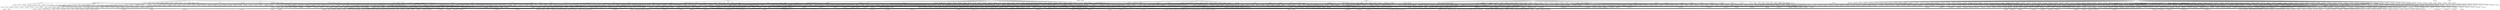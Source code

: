 digraph finite_state_machine {
	rankdir=TB;
	node [shape = ellipse];
	"abba = b" -> "abbb = bbba"
	"abba = b" -> "abbab = bb"
	"abba = b" -> "abbab = babba"
	"abba = b" -> "abbaa = ba"
	"abba = b" -> "aabba = ab"
	"aaaa = bb" -> "abb = bba"
	"aaaa = bb" -> "aaaab = bbb"
	"aaaa = bb" -> "aaaab = baaaa"
	"aaaa = bb" -> "aaaaa = bba"
	"aaaa = bb" -> "aaaaa = abb"
	"aa = bbbbb" -> "aab = baa"
	"a = baba" -> "aba = baa"
	"a = baba" -> "ab = babab"
	"a = baba" -> "aa = babaa"
	"a = baba" -> "aa = baaba"
	"a = baba" -> "aa = ababa"
	"a = baba" -> "a = bbaa"
	"abb = bbab" -> "abbb = bbabb"
	"abb = bbab" -> "abba = bbaba"
	"abb = bbab" -> "aabb = abbab"
	"abab = bbbb" -> "ababb = bbbbb"
	"abab = bbbb" -> "ababb = babab"
	"abab = bbbb" -> "ababa = bbbba"
	"abab = bbbb" -> "aabab = abbbb"
	"abbb = bba" -> "abbbb = bbab"
	"abbb = bba" -> "abbba = bbaa"
	"abbb = bba" -> "aabbb = abba"
	"abbb = bbbbb" -> "abbbb = babbb"
	"aaab = bbbb" -> "aaabb = bbbbb"
	"aaab = bbbb" -> "aaabb = baaab"
	"aaab = bbbb" -> "aaaba = bbbba"
	"aaab = bbbb" -> "aaaab = abbbb"
	"a = b" -> "abbbb = bbbaa"
	"a = b" -> "abbbb = bbaba"
	"a = b" -> "abbbb = babba"
	"a = b" -> "abbbb = baaaa"
	"a = b" -> "abbba = bbbbb"
	"a = b" -> "abbba = bbbab"
	"a = b" -> "abbba = bbabb"
	"a = b" -> "abbba = babbb"
	"a = b" -> "abbba = baaab"
	"a = b" -> "abbb = bbaa"
	"a = b" -> "abbb = baba"
	"a = b" -> "abbb = baaa"
	"a = b" -> "abbab = bbbba"
	"a = b" -> "abbab = bbaaa"
	"a = b" -> "abbab = babaa"
	"a = b" -> "abbab = baaba"
	"a = b" -> "abbaa = bbbbb"
	"a = b" -> "abbaa = bbbab"
	"a = b" -> "abbaa = bbaab"
	"a = b" -> "abbaa = babbb"
	"a = b" -> "abbaa = babab"
	"a = b" -> "abbaa = baabb"
	"a = b" -> "abba = bbab"
	"a = b" -> "abba = babb"
	"a = b" -> "abb = baa"
	"a = b" -> "ababb = bbbba"
	"a = b" -> "ababb = bbaaa"
	"a = b" -> "ababb = babaa"
	"a = b" -> "ababb = baaba"
	"a = b" -> "ababa = bbbbb"
	"a = b" -> "ababa = bbbab"
	"a = b" -> "ababa = bbabb"
	"a = b" -> "ababa = bbaab"
	"a = b" -> "ababa = babbb"
	"a = b" -> "ababa = babab"
	"a = b" -> "ababa = baabb"
	"a = b" -> "abab = bbba"
	"a = b" -> "abab = baaa"
	"a = b" -> "abaab = bbbaa"
	"a = b" -> "abaab = bbaba"
	"a = b" -> "abaab = babba"
	"a = b" -> "abaab = baaaa"
	"a = b" -> "abaaa = bbbbb"
	"a = b" -> "abaaa = bbabb"
	"a = b" -> "abaaa = bbaab"
	"a = b" -> "abaaa = babbb"
	"a = b" -> "abaaa = babab"
	"a = b" -> "abaaa = baabb"
	"a = b" -> "abaaa = baaab"
	"a = b" -> "abaa = bbbb"
	"a = b" -> "abaa = babb"
	"a = b" -> "abaa = baab"
	"a = b" -> "aba = bbb"
	"a = b" -> "aba = bab"
	"a = b" -> "ab = bb"
	"a = b" -> "ab = ba"
	"a = b" -> "aabbb = bbbba"
	"a = b" -> "aabbb = bbaaa"
	"a = b" -> "aabbb = babaa"
	"a = b" -> "aabbb = baaba"
	"a = b" -> "aabba = bbbbb"
	"a = b" -> "aabba = bbbab"
	"a = b" -> "aabba = bbaab"
	"a = b" -> "aabba = babbb"
	"a = b" -> "aabba = babab"
	"a = b" -> "aabba = baabb"
	"a = b" -> "aabb = bbba"
	"a = b" -> "aabb = baaa"
	"a = b" -> "aabab = bbbaa"
	"a = b" -> "aabab = bbaba"
	"a = b" -> "aabab = babba"
	"a = b" -> "aabab = baaaa"
	"a = b" -> "aabaa = bbbab"
	"a = b" -> "aabaa = bbabb"
	"a = b" -> "aabaa = babbb"
	"a = b" -> "aabaa = babab"
	"a = b" -> "aabaa = baaab"
	"a = b" -> "aaba = bbbb"
	"a = b" -> "aaba = bbab"
	"a = b" -> "aaba = baab"
	"a = b" -> "aab = bba"
	"a = b" -> "aaabb = bbbaa"
	"a = b" -> "aaabb = bbaba"
	"a = b" -> "aaabb = babba"
	"a = b" -> "aaabb = baaaa"
	"a = b" -> "aaaba = bbbbb"
	"a = b" -> "aaaba = bbbab"
	"a = b" -> "aaaba = bbabb"
	"a = b" -> "aaaba = bbaab"
	"a = b" -> "aaaba = babab"
	"a = b" -> "aaaba = baabb"
	"a = b" -> "aaaba = baaab"
	"a = b" -> "aaab = bbba"
	"a = b" -> "aaab = bbaa"
	"a = b" -> "aaab = baba"
	"a = b" -> "aaaab = bbbba"
	"a = b" -> "aaaab = bbaaa"
	"a = b" -> "aaaab = babaa"
	"a = b" -> "aaaab = baaba"
	"a = b" -> "aaaaa = bbbbb"
	"a = b" -> "aaaaa = bbbab"
	"a = b" -> "aaaaa = bbaab"
	"a = b" -> "aaaaa = babbb"
	"a = b" -> "aaaaa = babab"
	"a = b" -> "aaaaa = baabb"
	"a = b" -> "aaaaa = baaab"
	"a = b" -> "aaaa = bbab"
	"a = b" -> "aaaa = babb"
	"a = b" -> "aaa = bbb"
	"a = b" -> "aaa = bab"
	"a = b" -> "aa = bb"
	"a = b" -> "aa = ba"
	"a = b" -> "aa = ab"
	"aabb = bb" -> "aabbb = bbb"
	"aabb = bb" -> "aabbb = baabb"
	"aabb = bb" -> "aabba = bba"
	"aabb = bb" -> "aaabb = abb"
	"aaba = abb" -> "aabab = abbb"
	"aaba = abb" -> "aabaa = abba"
	"aaba = abb" -> "aaaba = aabb"
	"a = bbab" -> "abbab = bbaba"
	"a = bbab" -> "abab = bbaa"
	"a = bbab" -> "ab = bbabb"
	"a = bbab" -> "aa = bbaba"
	"a = bbab" -> "aa = abbab"
	"aaba = bbbb" -> "aabab = bbbbb"
	"aaba = bbbb" -> "aabab = baaba"
	"aaba = bbbb" -> "aabaa = bbbba"
	"aaba = bbbb" -> "aaaba = abbbb"
	"a = abaab" -> "aaab = abaa"
	"a = abaab" -> "a = aaabb"
	"aabb = b" -> "aabbb = bb"
	"aabb = b" -> "aabbb = baabb"
	"aabb = b" -> "aabba = ba"
	"aabb = b" -> "aaabb = ab"
	"aaaaa = abbb" -> "aabbb = abbba"
	"aa = aba" -> "abaa = ababa"
	"aa = aba" -> "aaba = abaa"
	"aa = aba" -> "aab = abab"
	"aa = aba" -> "aaa = ababa"
	"aa = aba" -> "aaa = abaa"
	"aa = aba" -> "aaa = aaba"
	"a = baa" -> "abbaa = baaba"
	"a = baa" -> "abaa = baaa"
	"a = baa" -> "aba = abbaa"
	"a = baa" -> "ab = baab"
	"a = baa" -> "aa = baaa"
	"a = baa" -> "aa = abaa"
	"a = baa" -> "a = bbaaa"
	"a = baa" -> "a = babaa"
	"aaa = bba" -> "abbaa = bbbba"
	"aaa = bba" -> "abba = bbaa"
	"aaa = bba" -> "abaaa = abbba"
	"aaa = bba" -> "aabba = bbbba"
	"aaa = bba" -> "aaab = bbab"
	"aaa = bba" -> "aaaaa = bbbba"
	"aaa = bba" -> "aaaa = bbaa"
	"aaa = bba" -> "aaaa = abba"
	"abbb = bbba" -> "abbbb = bbbab"
	"abbb = bbba" -> "abbba = bbbaa"
	"abbb = bbba" -> "aabbb = bbbaa"
	"abbb = bbba" -> "aabbb = abbba"
	"abbab = bb" -> "abbbb = bbbab"
	"aaab = bba" -> "aaabb = bbab"
	"aaab = bba" -> "aaaba = bbaa"
	"aaab = bba" -> "aaaab = abba"
	"abb = ba" -> "abbbb = bba"
	"abb = ba" -> "abbba = baabb"
	"abb = ba" -> "abbb = bab"
	"abb = ba" -> "abba = baa"
	"abb = ba" -> "ababb = baa"
	"abb = ba" -> "ababb = abba"
	"abb = ba" -> "aabb = aba"
	"abaa = b" -> "abab = bbaa"
	"abaa = b" -> "abaab = bb"
	"abaa = b" -> "abaab = babaa"
	"abaa = b" -> "abaaa = ba"
	"abaa = b" -> "aabaa = ab"
	"a = bbb" -> "abbbb = baa"
	"a = bbb" -> "aba = bbbab"
	"a = bbb" -> "aba = bbabb"
	"a = bbb" -> "aba = babbb"
	"a = bbb" -> "aba = abbbb"
	"a = bbb" -> "ab = bbbb"
	"a = bbb" -> "ab = ba"
	"a = bbb" -> "aab = bbbba"
	"a = bbb" -> "aaa = bbaab"
	"a = bbb" -> "aaa = babab"
	"a = bbb" -> "aaa = baabb"
	"a = bbb" -> "aa = bbba"
	"a = bbb" -> "aa = bbab"
	"a = bbb" -> "aa = babb"
	"a = bbb" -> "aa = abbb"
	"aabb = bba" -> "aabbb = bbab"
	"aabb = bba" -> "aabba = bbaa"
	"aabb = bba" -> "aaabb = abba"
	"aab = ababa" -> "aabba = abaab"
	"ab = bba" -> "abbba = bbaab"
	"ab = bba" -> "abb = bbbba"
	"ab = bba" -> "abb = bbab"
	"ab = bba" -> "abab = abbba"
	"ab = bba" -> "aba = bbaa"
	"ab = bba" -> "aab = bbaba"
	"ab = bba" -> "aab = abba"
	"aaab = bbaa" -> "aaabb = bbaab"
	"aaab = bbaa" -> "aaaba = bbaaa"
	"aaab = bbaa" -> "aaaab = abbaa"
	"abb = abbb" -> "abbb = abbbb"
	"abb = abbb" -> "abba = abbba"
	"abb = abbb" -> "abb = abbbb"
	"abb = abbb" -> "aabb = aabbb"
	"aabb = bbbbb" -> "aabbb = baabb"
	"aaaa = baa" -> "abbaa = bbaaa"
	"aaaa = baa" -> "abbaa = babaa"
	"aaaa = baa" -> "abaaa = bbaa"
	"aaaa = baa" -> "abaa = baaa"
	"aaaa = baa" -> "aabaa = bbaa"
	"aaaa = baa" -> "aaaab = baab"
	"aaaa = baa" -> "aaaaa = baaa"
	"aaaa = baa" -> "aaaaa = abaa"
	"abbb = baa" -> "abbbb = baab"
	"abbb = baa" -> "abbba = baaa"
	"abbb = baa" -> "aabbb = abaa"
	"ab = baaa" -> "abb = baaab"
	"ab = baaa" -> "aba = baaaa"
	"ab = baaa" -> "aab = abaaa"
	"a = baabb" -> "aaabb = baaba"
	"abb = babb" -> "abbb = babbb"
	"abb = babb" -> "abba = babba"
	"abb = babb" -> "abb = bbabb"
	"abb = babb" -> "ababb = baabb"
	"abb = babb" -> "aabb = baabb"
	"abb = babb" -> "aabb = ababb"
	"abaa = abbb" -> "abaab = abbbb"
	"abaa = abbb" -> "abaaa = abbba"
	"abaa = abbb" -> "aabaa = aabbb"
	"aaab = baab" -> "aaabb = baabb"
	"aaab = baab" -> "aaaba = baaba"
	"aaab = baab" -> "aaaab = abaab"
	"aaaaa = bbaa" -> "abbaa = bbaaa"
	"ab = baa" -> "abbaa = baaab"
	"ab = baa" -> "abb = babaa"
	"ab = baa" -> "abb = baab"
	"ab = baa" -> "abab = abbaa"
	"ab = baa" -> "aba = baaa"
	"ab = baa" -> "aab = baaaa"
	"ab = baa" -> "aab = abaa"
	"aaba = aba" -> "aabab = abab"
	"aaba = aba" -> "aabaa = abaa"
	"aaba = aba" -> "aaaba = aba"
	"aaba = aba" -> "aaaba = aaba"
	"aaab = aabb" -> "aaabb = aabbb"
	"aaab = aabb" -> "aaaba = aabba"
	"aaab = aabb" -> "aaaab = aabbb"
	"aaab = aabb" -> "aaaab = aaabb"
	"abba = bbb" -> "abbab = bbbb"
	"abba = bbb" -> "abbab = babba"
	"abba = bbb" -> "abbaa = bbba"
	"abba = bbb" -> "aabba = abbb"
	"aaaba = b" -> "aaabb = baaba"
	"aa = babba" -> "aabba = babaa"
	"abbab = b" -> "abbb = bbab"
	"abbab = b" -> "aabbb = b"
	"aaaaa = ba" -> "abbba = bbbaa"
	"aaaaa = ba" -> "abbba = bbaba"
	"aaaaa = ba" -> "abbba = babba"
	"aaaaa = ba" -> "abba = bbaa"
	"aaaaa = ba" -> "abba = baba"
	"aaaaa = ba" -> "aba = baa"
	"aaaaa = ba" -> "aabba = babaa"
	"aaaaa = ba" -> "aabba = baaba"
	"a = aaa" -> "aba = abaaa"
	"a = aaa" -> "aaaba = abaaa"
	"a = aaa" -> "aaab = ab"
	"a = aaa" -> "aa = aaaa"
	"a = aaa" -> "a = aaaaa"
	"aa = bbab" -> "abbab = bbaba"
	"aa = bbab" -> "aabab = bbaaa"
	"aa = bbab" -> "aab = bbabb"
	"aa = bbab" -> "aaa = bbaba"
	"aa = bbab" -> "aaa = abbab"
	"aaa = bbbbb" -> "aaab = baaa"
	"aaa = abab" -> "aabab = ababa"
	"aaa = abab" -> "aaab = ababb"
	"aaa = abab" -> "aaaab = abaaa"
	"aaa = abab" -> "aaaa = ababa"
	"aaa = abab" -> "aaaa = aabab"
	"abb = b" -> "abbb = bb"
	"abb = b" -> "abbb = babb"
	"abb = b" -> "abbab = baabb"
	"abb = b" -> "abba = ba"
	"abb = b" -> "ababb = b"
	"abb = b" -> "ababb = abb"
	"abb = b" -> "aabbb = b"
	"abb = b" -> "aabb = ab"
	"ab = bbb" -> "abbbb = baab"
	"ab = bbb" -> "abbab = bbaab"
	"ab = bbb" -> "abb = bbbb"
	"ab = bbb" -> "abb = bab"
	"ab = bbb" -> "ababb = bbaab"
	"ab = bbb" -> "abab = bbabb"
	"ab = bbb" -> "abab = babbb"
	"ab = bbb" -> "abab = baab"
	"ab = bbb" -> "abab = abbbb"
	"ab = bbb" -> "abaab = baaab"
	"ab = bbb" -> "aba = bbba"
	"ab = bbb" -> "aabb = bbbab"
	"ab = bbb" -> "aabab = baaab"
	"ab = bbb" -> "aab = bbbbb"
	"ab = bbb" -> "aab = bbab"
	"ab = bbb" -> "aab = babb"
	"ab = bbb" -> "aab = abbb"
	"ab = bbb" -> "aaabb = baaab"
	"ab = bbb" -> "aaab = bbaab"
	"ab = bbb" -> "aaab = babab"
	"ab = bbb" -> "aaab = baabb"
	"aa = bab" -> "ababb = baaa"
	"aa = bab" -> "abab = baba"
	"aa = bab" -> "abaa = abbab"
	"aa = bab" -> "aab = babb"
	"aa = bab" -> "aaab = bbaba"
	"aa = bab" -> "aaab = baaa"
	"aa = bab" -> "aaa = baba"
	"aa = bab" -> "aaa = abab"
	"abaa = baaa" -> "abaab = baaab"
	"abaa = baaa" -> "abaaa = baaaa"
	"abaa = baaa" -> "aabaa = baaaa"
	"abaa = baaa" -> "aabaa = abaaa"
	"aaaaa = baaa" -> "abaaa = baaaa"
	"aab = bbab" -> "aabb = bbabb"
	"aab = bbab" -> "aaba = bbaba"
	"aab = bbab" -> "aaab = abbab"
	"aa = aaa" -> "abaa = abaaa"
	"aa = aaa" -> "aaab = aab"
	"aa = aaa" -> "aaa = aaaa"
	"aa = aaa" -> "aa = aaaaa"
	"aa = aaa" -> "aa = aaaa"
	"abb = baba" -> "abbba = baabb"
	"abb = baba" -> "abbb = babab"
	"abb = baba" -> "abba = babaa"
	"abb = baba" -> "aabb = ababa"
	"aaab = b" -> "aaabb = bb"
	"aaab = b" -> "aaabb = baaab"
	"aaab = b" -> "aaaba = ba"
	"aaab = b" -> "aaaab = ab"
	"aaaba = ab" -> "aaabb = ababa"
	"aaaa = ab" -> "abbab = abbba"
	"aaaa = ab" -> "ababb = abbba"
	"aaaa = ab" -> "abab = abba"
	"aaaa = ab" -> "abaab = abbaa"
	"aaaa = ab" -> "abaaa = abb"
	"aaaa = ab" -> "aabbb = abbba"
	"aaaa = ab" -> "aabb = abba"
	"aaaa = ab" -> "aabab = abbaa"
	"aaaa = ab" -> "aabaa = abb"
	"aaaa = ab" -> "aab = aba"
	"aaaa = ab" -> "aaaba = abb"
	"aaaa = ab" -> "aaaab = abb"
	"aaaa = ab" -> "aaaaa = aba"
	"aaaa = ab" -> "aaaaa = aab"
	"aaa = abb" -> "abbaa = abbbb"
	"aaa = abb" -> "abaaa = ababb"
	"aaa = abb" -> "aabba = abbbb"
	"aaa = abb" -> "aabb = abba"
	"aaa = abb" -> "aaab = abbb"
	"aaa = abb" -> "aaaaa = abbbb"
	"aaa = abb" -> "aaaa = abba"
	"aaa = abb" -> "aaaa = aabb"
	"a = babba" -> "abba = bbaa"
	"a = babba" -> "abba = baba"
	"a = babba" -> "aba = baa"
	"a = babba" -> "aabba = babaa"
	"a = babba" -> "aabba = baaba"
	"a = babba" -> "a = bbbaa"
	"a = babba" -> "a = bbaba"
	"abbb = baab" -> "abbbb = baabb"
	"abbb = baab" -> "abbba = baaba"
	"abbb = baab" -> "aabbb = abaab"
	"abbb = ba" -> "abbbb = bab"
	"abbb = ba" -> "abbba = baa"
	"abbb = ba" -> "aabbb = aba"
	"abab = bbba" -> "ababb = bbbab"
	"abab = bbba" -> "ababa = bbbaa"
	"abab = bbba" -> "aabab = abbba"
	"abab = baba" -> "ababb = bbaba"
	"abab = baba" -> "ababb = babab"
	"abab = baba" -> "ababa = babaa"
	"abab = baba" -> "aabab = babaa"
	"abab = baba" -> "aabab = ababa"
	"ab = ababa" -> "abbab = abbba"
	"ab = ababa" -> "ababb = abbba"
	"ab = ababa" -> "abab = abba"
	"ab = ababa" -> "ab = abbaa"
	"aaaaa = ab" -> "abbab = abbba"
	"aaaaa = ab" -> "ababb = abbba"
	"aaaaa = ab" -> "abab = abba"
	"aaaaa = ab" -> "abaab = abbaa"
	"aaaaa = ab" -> "aabbb = abbba"
	"aaaaa = ab" -> "aabb = abba"
	"aaaaa = ab" -> "aabab = abbaa"
	"aaaaa = ab" -> "aab = aba"
	"aaaa = bbab" -> "abbab = bbaba"
	"aaaa = bbab" -> "aaaab = bbabb"
	"aaaa = bbab" -> "aaaaa = bbaba"
	"aaaa = bbab" -> "aaaaa = abbab"
	"aab = abb" -> "abaab = ababb"
	"aab = abb" -> "aabb = abbb"
	"aab = abb" -> "aaba = abba"
	"aab = abb" -> "aaab = abbb"
	"aab = abb" -> "aaab = aabb"
	"aab = abb" -> "aaaab = abbbb"
	"aaa = b" -> "abbaa = bbb"
	"aaa = b" -> "abb = baaaa"
	"aaa = b" -> "ababa = bbb"
	"aaa = b" -> "abaaa = bab"
	"aaa = b" -> "abaa = bb"
	"aaa = b" -> "ab = ba"
	"aaa = b" -> "aabba = bbb"
	"aaa = b" -> "aabaa = bab"
	"aaa = b" -> "aaba = bb"
	"aaa = b" -> "aaaba = bab"
	"aaa = b" -> "aaab = bb"
	"aaa = b" -> "aaaab = bba"
	"aaa = b" -> "aaaa = ba"
	"aaa = b" -> "aaaa = ab"
	"aa = abaa" -> "aabaa = abaaa"
	"aa = abaa" -> "aab = abaab"
	"aa = abaa" -> "aaa = abaaa"
	"aa = abaa" -> "aaa = aabaa"
	"a = aaba" -> "aabab = ab"
	"a = aaba" -> "aaaba = aabaa"
	"a = aaba" -> "aa = aabaa"
	"a = aaba" -> "aa = aaaba"
	"aaab = bb" -> "aaabb = bbb"
	"aaab = bb" -> "aaabb = baaab"
	"aaab = bb" -> "aaaba = bba"
	"aaab = bb" -> "aaaab = abb"
	"abab = abb" -> "abbab = abbb"
	"abab = abb" -> "ababb = abbb"
	"abab = abb" -> "ababb = abbab"
	"abab = abb" -> "ababa = abba"
	"abab = abb" -> "aabab = aabb"
	"aa = bbba" -> "abbba = bbbaa"
	"aa = bbba" -> "aab = bbbab"
	"aa = bbba" -> "aaa = bbbaa"
	"aa = bbba" -> "aaa = abbba"
	"aa = abbb" -> "aabbb = abbba"
	"aa = abbb" -> "aab = abbbb"
	"aa = abbb" -> "aaa = abbba"
	"aa = abbb" -> "aaa = aabbb"
	"aaba = bbba" -> "aabab = bbbab"
	"aaba = bbba" -> "aabaa = bbbaa"
	"aaba = bbba" -> "aaaba = abbba"
	"ab = ba" -> "abbba = bbaab"
	"ab = ba" -> "abbba = babab"
	"ab = ba" -> "abbba = baabb"
	"ab = ba" -> "abbb = bbba"
	"ab = ba" -> "abbab = bbbaa"
	"ab = ba" -> "abbab = bbaba"
	"ab = ba" -> "abbab = babba"
	"ab = ba" -> "abbab = abbba"
	"ab = ba" -> "abbaa = baaab"
	"ab = ba" -> "abba = baab"
	"ab = ba" -> "abb = bba"
	"ab = ba" -> "abb = bab"
	"ab = ba" -> "ababb = bbbaa"
	"ab = ba" -> "ababb = babba"
	"ab = ba" -> "ababa = baaab"
	"ab = ba" -> "abab = bbaa"
	"ab = ba" -> "abab = baba"
	"ab = ba" -> "abab = abba"
	"ab = ba" -> "abaab = bbaaa"
	"ab = ba" -> "abaab = babaa"
	"ab = ba" -> "abaab = baaba"
	"ab = ba" -> "aba = baa"
	"ab = ba" -> "aabbb = bbaba"
	"ab = ba" -> "aabbb = babba"
	"ab = ba" -> "aabba = baaab"
	"ab = ba" -> "aabb = baba"
	"ab = ba" -> "aabab = bbaaa"
	"ab = ba" -> "aabab = baaba"
	"ab = ba" -> "aab = baa"
	"ab = ba" -> "aab = aba"
	"ab = ba" -> "aaabb = babaa"
	"ab = ba" -> "aaabb = baaba"
	"ab = ba" -> "aaab = baaa"
	"aaba = bbab" -> "aabab = bbabb"
	"aaba = bbab" -> "aabaa = bbaba"
	"aaba = bbab" -> "aaaba = abbab"
	"aaa = aab" -> "abaaa = abaab"
	"aaa = aab" -> "aabba = aabbb"
	"aaa = aab" -> "aabab = aabba"
	"aaa = aab" -> "aabaa = aabbb"
	"aaa = aab" -> "aabaa = aabab"
	"aaa = aab" -> "aaba = aabb"
	"aaa = aab" -> "aaabb = aabaa"
	"aaa = aab" -> "aaaba = aabbb"
	"aaa = aab" -> "aaaba = aabab"
	"aaa = aab" -> "aaab = aabb"
	"aaa = aab" -> "aaab = aaba"
	"aaa = aab" -> "aaaab = aabba"
	"aaa = aab" -> "aaaaa = aabbb"
	"aaa = aab" -> "aaaaa = aabab"
	"aaa = aab" -> "aaaa = aabb"
	"aaa = aab" -> "aaaa = aaba"
	"aaa = aab" -> "aaaa = aaab"
	"aba = b" -> "abbba = bbb"
	"aba = b" -> "abbba = babab"
	"aba = b" -> "abb = bba"
	"aba = b" -> "abb = babaa"
	"aba = b" -> "abab = bb"
	"aba = b" -> "abab = baba"
	"aba = b" -> "abaab = baaba"
	"aba = b" -> "abaa = ba"
	"aba = b" -> "aabab = bba"
	"aba = b" -> "aabaa = b"
	"aba = b" -> "aaba = ab"
	"aaab = bbb" -> "aaabb = bbbb"
	"aaab = bbb" -> "aaabb = baaab"
	"aaab = bbb" -> "aaaba = bbba"
	"aaab = bbb" -> "aaaab = abbb"
	"aaa = bab" -> "ababb = baaaa"
	"aaa = bab" -> "abab = baba"
	"aaa = bab" -> "abaaa = abbab"
	"aaa = bab" -> "aaab = babb"
	"aaa = bab" -> "aaaab = bbaba"
	"aaa = bab" -> "aaaab = baaaa"
	"aaa = bab" -> "aaaa = baba"
	"aaa = bab" -> "aaaa = abab"
	"ababa = ba" -> "abbba = bbaba"
	"ababa = ba" -> "abbba = babba"
	"ababa = ba" -> "abba = baba"
	"ababa = ba" -> "aabba = ba"
	"aba = abba" -> "abab = abbab"
	"aba = abba" -> "abaa = abbaa"
	"aba = abba" -> "aaba = aabba"
	"aabaa = ab" -> "aabab = abbaa"
	"aa = abbab" -> "aabab = abbaa"
	"aabb = bbaa" -> "aabbb = bbaab"
	"aabb = bbaa" -> "aabba = bbaaa"
	"aabb = bbaa" -> "aaabb = abbaa"
	"abbab = ba" -> "abbba = babab"
	"abab = ba" -> "abba = baab"
	"abab = ba" -> "ababb = bab"
	"abab = ba" -> "ababa = baa"
	"abab = ba" -> "aabab = aba"
	"aabb = ba" -> "aabbb = bab"
	"aabb = ba" -> "aabba = baa"
	"aabb = ba" -> "aaabb = aba"
	"a = bbabb" -> "ababb = bbaba"
	"a = bbabb" -> "aabb = bbaa"
	"aaaa = bbba" -> "abbba = bbbaa"
	"aaaa = bbba" -> "aaaab = bbbab"
	"aaaa = bbba" -> "aaaaa = bbbaa"
	"aaaa = bbba" -> "aaaaa = abbba"
	"aba = bab" -> "abbab = babba"
	"aba = bab" -> "ababa = abbab"
	"aba = bab" -> "abab = babb"
	"aba = bab" -> "abaab = baaba"
	"aba = bab" -> "abaaa = bbbab"
	"aba = bab" -> "abaa = bbab"
	"aba = bab" -> "abaa = baba"
	"aba = bab" -> "aaba = babb"
	"aba = bab" -> "aaba = abab"
	"aba = bab" -> "aaaba = babbb"
	"a = bab" -> "abbab = babba"
	"a = bab" -> "ababb = baa"
	"a = bab" -> "ababa = baaab"
	"a = bab" -> "abab = baba"
	"a = bab" -> "aba = abbab"
	"a = bab" -> "ab = babb"
	"a = bab" -> "aab = bbaba"
	"a = bab" -> "aab = baa"
	"a = bab" -> "aaa = baaab"
	"a = bab" -> "aa = baba"
	"a = bab" -> "aa = abab"
	"a = bab" -> "a = bbabb"
	"aaa = bbbb" -> "abbbb = bbbba"
	"aaa = bbbb" -> "aaab = bbbbb"
	"aaa = bbbb" -> "aaab = baaa"
	"aaa = bbbb" -> "aaaa = bbbba"
	"aaa = bbbb" -> "aaaa = abbbb"
	"aaa = baba" -> "ababa = babaa"
	"aaa = baba" -> "aaaba = baaaa"
	"aaa = baba" -> "aaab = babab"
	"aaa = baba" -> "aaaa = babaa"
	"aaa = baba" -> "aaaa = ababa"
	"ababa = b" -> "abb = bba"
	"aba = bb" -> "abbb = bbba"
	"aba = bb" -> "abbb = babaa"
	"aba = bb" -> "ababa = abbb"
	"aba = bb" -> "abab = bbb"
	"aba = bb" -> "abab = baba"
	"aba = bb" -> "abaa = bba"
	"aba = bb" -> "aabab = bbba"
	"aba = bb" -> "aaba = abb"
	"aabb = abbb" -> "aabbb = abbbb"
	"aabb = abbb" -> "aabba = abbba"
	"aabb = abbb" -> "aaabb = abbbb"
	"aabb = abbb" -> "aaabb = aabbb"
	"aab = bba" -> "abaab = abbba"
	"aab = bba" -> "aabb = bbab"
	"aab = bba" -> "aabab = bbbba"
	"aab = bba" -> "aaba = bbaa"
	"aab = bba" -> "aaab = abba"
	"aab = bba" -> "aaaab = bbaba"
	"abb = bbbbb" -> "abbb = babb"
	"abb = bbbbb" -> "ababb = baabb"
	"abb = bbbbb" -> "aabbb = baabb"
	"abaa = bbaa" -> "abaab = bbaab"
	"abaa = bbaa" -> "abaaa = bbaaa"
	"abaa = bbaa" -> "aabaa = abbaa"
	"aaaa = aba" -> "aaba = abaa"
	"aaaa = aba" -> "aaaab = abab"
	"aaaa = aba" -> "aaaaa = abaa"
	"aaaa = aba" -> "aaaaa = aaba"
	"a = abb" -> "ababb = abbba"
	"a = abb" -> "aba = ababb"
	"a = abb" -> "ab = abbb"
	"a = abb" -> "aabb = abba"
	"a = abb" -> "aa = abba"
	"a = abb" -> "aa = aabb"
	"a = abb" -> "a = abbbb"
	"aba = baa" -> "abbaa = bbaaa"
	"aba = baa" -> "abbaa = babaa"
	"aba = baa" -> "abbaa = baaba"
	"aba = baa" -> "ababa = bbaaa"
	"aba = baa" -> "ababa = babaa"
	"aba = baa" -> "ababa = abbaa"
	"aba = baa" -> "abab = baab"
	"aba = baa" -> "abaa = baaa"
	"aba = baa" -> "aaba = baaa"
	"aba = baa" -> "aaba = abaa"
	"aba = baa" -> "aaaba = baaaa"
	"ab = babbb" -> "aabbb = babab"
	"ab = baab" -> "abb = baabb"
	"ab = baab" -> "abaab = baaab"
	"ab = baab" -> "aba = baaba"
	"ab = baab" -> "aab = baaab"
	"ab = baab" -> "aab = abaab"
	"abba = baab" -> "abbab = baabb"
	"abba = baab" -> "abbaa = baaba"
	"abba = baab" -> "aabba = abaab"
	"abab = bbaa" -> "ababb = bbaab"
	"abab = bbaa" -> "ababa = bbaaa"
	"abab = bbaa" -> "aabab = abbaa"
	"aab = abab" -> "aabb = ababb"
	"aab = abab" -> "aabab = abaab"
	"aab = abab" -> "aaba = ababa"
	"aab = abab" -> "aaab = abaab"
	"aab = abab" -> "aaab = aabab"
	"aaa = bbaa" -> "abbaa = bbaaa"
	"aaa = bbaa" -> "aaab = bbaab"
	"aaa = bbaa" -> "aaaa = bbaaa"
	"aaa = bbaa" -> "aaaa = abbaa"
	"aaa = abbb" -> "aabbb = abbba"
	"aaa = abbb" -> "aaab = abbbb"
	"aaa = abbb" -> "aaaa = abbba"
	"aaa = abbb" -> "aaaa = aabbb"
	"aaab = baaa" -> "aaabb = bbaaa"
	"aaab = baaa" -> "aaabb = baaab"
	"aaab = baaa" -> "aaaba = baaaa"
	"aaab = baaa" -> "aaaab = abaaa"
	"aa = abba" -> "aabba = abbaa"
	"aa = abba" -> "aab = abbab"
	"aa = abba" -> "aaa = abbaa"
	"aa = abba" -> "aaa = aabba"
	"aab = bbbb" -> "aabb = bbbbb"
	"aab = bbbb" -> "aabb = baab"
	"aab = bbbb" -> "aaba = bbbba"
	"aab = bbbb" -> "aaab = abbbb"
	"aab = bb" -> "abaab = abbb"
	"aab = bb" -> "aabb = bbb"
	"aab = bb" -> "aabb = baab"
	"aab = bb" -> "aaba = bba"
	"aab = bb" -> "aaab = abb"
	"aab = bb" -> "aaaab = bbb"
	"aab = bb" -> "aaaab = baab"
	"abba = abbb" -> "abbab = abbbb"
	"abba = abbb" -> "abbaa = abbba"
	"abba = abbb" -> "aabba = aabbb"
	"aab = abbb" -> "aabb = abbbb"
	"aab = abbb" -> "aaba = abbba"
	"aab = abbb" -> "aaab = aabbb"
	"abaa = abba" -> "abaab = abbab"
	"abaa = abba" -> "abaaa = abbaa"
	"abaa = abba" -> "aabaa = aabba"
	"aaaa = bba" -> "abba = bbaa"
	"aaaa = bba" -> "aaaab = bbab"
	"aaaa = bba" -> "aaaaa = bbaa"
	"aaaa = bba" -> "aaaaa = abba"
	"aaa = babab" -> "aaaab = baaaa"
	"abab = b" -> "abbab = bb"
	"abab = b" -> "abb = bab"
	"abab = b" -> "ababb = bb"
	"abab = b" -> "ababa = ba"
	"abab = b" -> "aabb = b"
	"abab = b" -> "aabab = ab"
	"abbaa = ba" -> "abbba = bbbaa"
	"abaa = abab" -> "abaab = ababb"
	"abaa = abab" -> "abaaa = ababa"
	"abaa = abab" -> "aabaa = aabab"
	"aa = bbabb" -> "aaabb = bbaaa"
	"aa = babab" -> "aaab = baaa"
	"aba = baaa" -> "abab = baaab"
	"aba = baaa" -> "abaa = baaaa"
	"aba = baaa" -> "aaba = abaaa"
	"aaaa = babb" -> "ababb = babba"
	"aaaa = babb" -> "aaaab = babbb"
	"aaaa = babb" -> "aaaaa = babba"
	"aaaa = babb" -> "aaaaa = ababb"
	"aaa = baaa" -> "abaaa = baaaa"
	"aaa = baaa" -> "aaab = baaab"
	"aaa = baaa" -> "aaaa = baaaa"
	"aaa = baaa" -> "aaaa = abaaa"
	"aaa = baaa" -> "aaa = bbaaa"
	"aab = bbaa" -> "aabb = bbaab"
	"aab = bbaa" -> "aaba = bbaaa"
	"aab = bbaa" -> "aaab = abbaa"
	"aaaaa = aba" -> "aaba = abaa"
	"aaa = aaab" -> "aaab = aaabb"
	"aaa = aaab" -> "aaaab = aaaba"
	"aaa = aaab" -> "aaaa = aaaba"
	"aaa = aaab" -> "aaaa = aaaab"
	"aaa = aaab" -> "aaa = aaabb"
	"aabb = baba" -> "aabbb = babab"
	"aabb = baba" -> "aabba = babaa"
	"aabb = baba" -> "aaabb = ababa"
	"aba = babab" -> "abaab = baaba"
	"abb = babab" -> "abbab = baabb"
	"aaaa = baab" -> "abaab = baaba"
	"aaaa = baab" -> "aaaab = baabb"
	"aaaa = baab" -> "aaaaa = baaba"
	"aaaa = baab" -> "aaaaa = abaab"
	"ab = aba" -> "abbb = abbba"
	"ab = aba" -> "abbab = abbba"
	"ab = aba" -> "abb = abba"
	"ab = aba" -> "ababa = abb"
	"ab = aba" -> "abab = abbaa"
	"ab = aba" -> "abab = abba"
	"ab = aba" -> "abab = abb"
	"ab = aba" -> "abab = ababa"
	"ab = aba" -> "abaab = abba"
	"ab = aba" -> "abaab = ababa"
	"ab = aba" -> "aba = abaa"
	"ab = aba" -> "ab = abaaa"
	"ab = aba" -> "ab = abaa"
	"ab = aba" -> "aab = aaba"
	"aabaa = bb" -> "aabbb = bbbaa"
	"a = aabaa" -> "aaba = abaa"
	"a = aabaa" -> "a = abaaa"
	"a = aabaa" -> "a = aaaba"
	"abab = bbb" -> "abbbb = bbbab"
	"abab = bbb" -> "ababb = bbbb"
	"abab = bbb" -> "ababb = babab"
	"abab = bbb" -> "ababa = bbba"
	"abab = bbb" -> "aabab = abbb"
	"aaba = abba" -> "aabab = abbab"
	"aaba = abba" -> "aabaa = abbaa"
	"aaba = abba" -> "aaaba = aabba"
	"aaaa = bbbbb" -> "aaaab = baaaa"
	"aaa = bbab" -> "abbab = bbaba"
	"aaa = bbab" -> "aaab = bbabb"
	"aaa = bbab" -> "aaaa = bbaba"
	"aaa = bbab" -> "aaaa = abbab"
	"aaaaa = b" -> "ab = ba"
	"abba = bab" -> "abbab = babb"
	"abba = bab" -> "abbaa = baba"
	"abba = bab" -> "aabba = abab"
	"abb = bbba" -> "abbb = bbbab"
	"abb = bbba" -> "abba = bbbaa"
	"abb = bbba" -> "aabb = abbba"
	"aaab = ab" -> "aaabb = abb"
	"aaab = ab" -> "aaaba = aba"
	"aaab = ab" -> "aaaab = aab"
	"aaab = aaba" -> "aaabb = aabab"
	"aaab = aaba" -> "aaaba = aabaa"
	"aaab = aaba" -> "aaaab = aabaa"
	"aaab = aaba" -> "aaaab = aaaba"
	"a = abab" -> "ab = ababb"
	"a = abab" -> "aab = aba"
	"a = abab" -> "aa = ababa"
	"a = abab" -> "aa = abaab"
	"a = abab" -> "aa = aabab"
	"a = abab" -> "a = aabb"
	"abaaa = ba" -> "ababa = bbaaa"
	"aaa = baab" -> "abaab = baaba"
	"aaa = baab" -> "aaab = baabb"
	"aaa = baab" -> "aaaa = baaba"
	"aaa = baab" -> "aaaa = abaab"
	"abab = baab" -> "ababb = baabb"
	"abab = baab" -> "ababa = baaba"
	"abab = baab" -> "aabab = abaab"
	"a = baaa" -> "abaaa = baaaa"
	"a = baaa" -> "ab = baaab"
	"a = baaa" -> "aa = baaaa"
	"a = baaa" -> "aa = abaaa"
	"abb = bba" -> "abbbb = bbbba"
	"abb = bba" -> "abbb = bbab"
	"abb = bba" -> "abba = bbaa"
	"abb = bba" -> "ababb = bbaba"
	"abb = bba" -> "ababb = abbba"
	"abb = bba" -> "aabb = bbaa"
	"abb = bba" -> "aabb = abba"
	"abb = bba" -> "aaabb = bbaaa"
	"ab = baba" -> "abba = baab"
	"ab = baba" -> "abb = babab"
	"ab = baba" -> "aba = babaa"
	"ab = baba" -> "aab = ababa"
	"aab = abba" -> "aabb = abbab"
	"aab = abba" -> "aaba = abbaa"
	"aab = abba" -> "aaab = aabba"
	"aaab = aba" -> "aaabb = abab"
	"aaab = aba" -> "aaaba = abaa"
	"aaab = aba" -> "aaaab = aaba"
	"aba = bbaa" -> "abab = bbaab"
	"aba = bbaa" -> "abaa = bbaaa"
	"aba = bbaa" -> "aaba = abbaa"
	"aabb = bbb" -> "aabbb = bbbb"
	"aabb = bbb" -> "aabbb = baabb"
	"aabb = bbb" -> "aabba = bbba"
	"aabb = bbb" -> "aaabb = abbb"
	"aab = abaa" -> "aabb = abaab"
	"aab = abaa" -> "aaba = abaaa"
	"aab = abaa" -> "aaab = aabaa"
	"aaab = abb" -> "aaabb = abbb"
	"aaab = abb" -> "aaaba = abba"
	"aaab = abb" -> "aaaab = aabb"
	"abaa = baab" -> "abaab = baabb"
	"abaa = baab" -> "abaaa = baaba"
	"abaa = baab" -> "aabaa = baabb"
	"abaa = baab" -> "aabaa = abaab"
	"aaaaa = aaab" -> "aaaab = aaaba"
	"a = ba" -> "abbba = bbaa"
	"a = ba" -> "abbba = babba"
	"a = ba" -> "abbba = baba"
	"a = ba" -> "abbba = baa"
	"a = ba" -> "abba = bbbaa"
	"a = ba" -> "abba = bbaba"
	"a = ba" -> "abba = baba"
	"a = ba" -> "abba = baa"
	"a = ba" -> "abba = abbba"
	"a = ba" -> "ababa = baaa"
	"a = ba" -> "abaa = baaba"
	"a = ba" -> "aba = bbbaa"
	"a = ba" -> "aba = bbaa"
	"a = ba" -> "aba = babba"
	"a = ba" -> "aba = baa"
	"a = ba" -> "aba = abba"
	"a = ba" -> "ab = bab"
	"a = ba" -> "aabba = baaba"
	"a = ba" -> "aabba = baaa"
	"a = ba" -> "aaba = bbaaa"
	"a = ba" -> "aaba = babaa"
	"a = ba" -> "aaa = baaba"
	"a = ba" -> "aa = bbaba"
	"a = ba" -> "aa = babba"
	"a = ba" -> "aa = baba"
	"a = ba" -> "aa = baa"
	"a = ba" -> "aa = aba"
	"a = ba" -> "a = bbba"
	"a = ba" -> "a = bba"
	"abbb = bb" -> "abbbb = bbb"
	"abbb = bb" -> "abbbb = babbb"
	"abbb = bb" -> "abbba = bba"
	"abbb = bb" -> "aabbb = abb"
	"ab = bbaa" -> "abb = bbaab"
	"ab = bbaa" -> "aba = bbaaa"
	"ab = bbaa" -> "aab = abbaa"
	"aaba = abaa" -> "aabab = abaab"
	"aaba = abaa" -> "aabaa = abaaa"
	"aaba = abaa" -> "aaaba = abaaa"
	"aaba = abaa" -> "aaaba = aabaa"
	"abb = baa" -> "abbbb = babaa"
	"abb = baa" -> "abbb = baab"
	"abb = baa" -> "abba = baaa"
	"abb = baa" -> "ababb = baaaa"
	"abb = baa" -> "ababb = abbaa"
	"abb = baa" -> "aabb = abaa"
	"aaaa = b" -> "abaaa = bb"
	"aaaa = b" -> "ab = ba"
	"aaaa = b" -> "aabaa = bb"
	"aaaa = b" -> "aaaba = bb"
	"aaaa = b" -> "aaaab = bb"
	"aaaa = b" -> "aaaaa = ba"
	"aaaa = b" -> "aaaaa = ab"
	"ab = abbb" -> "abb = abbbb"
	"ab = abbb" -> "aba = abbba"
	"ab = abbb" -> "aab = aabbb"
	"aba = bbba" -> "abab = bbbab"
	"aba = bbba" -> "abaa = bbbaa"
	"aba = bbba" -> "aaba = abbba"
	"abbaa = b" -> "abbab = bbbaa"
	"abaa = bbb" -> "abaab = bbbb"
	"abaa = bbb" -> "abaab = babaa"
	"abaa = bbb" -> "abaaa = bbba"
	"abaa = bbb" -> "aabaa = abbb"
	"aa = baaba" -> "aaaba = baaaa"
	"aab = aaba" -> "aabb = aabba"
	"aab = aaba" -> "aabab = aabba"
	"aab = aaba" -> "aabab = aabb"
	"aab = aaba" -> "aaba = aabaa"
	"aab = aaba" -> "aab = aabaa"
	"aab = aaba" -> "aaab = aaaba"
	"aa = aab" -> "abaa = abaab"
	"aa = aab" -> "aabab = aabba"
	"aa = aab" -> "aaba = aabab"
	"aa = aab" -> "aab = aabb"
	"aa = aab" -> "aaabb = aaba"
	"aa = aab" -> "aaab = aabba"
	"aa = aab" -> "aaab = aaba"
	"aa = aab" -> "aaa = aabab"
	"aa = aab" -> "aaa = aaba"
	"aa = aab" -> "aaa = aaab"
	"aa = aab" -> "aa = aabbb"
	"aa = aab" -> "aa = aabb"
	"a = bbaa" -> "abbaa = bbaaa"
	"a = bbaa" -> "ab = bbaab"
	"a = bbaa" -> "aa = bbaaa"
	"a = bbaa" -> "aa = abbaa"
	"abba = baba" -> "abbab = babab"
	"abba = baba" -> "abbaa = babaa"
	"abba = baba" -> "aabba = ababa"
	"aaab = bbab" -> "aaabb = bbabb"
	"aaab = bbab" -> "aaaba = bbaba"
	"aaab = bbab" -> "aaaab = abbab"
	"abba = babb" -> "abbab = babbb"
	"abba = babb" -> "abbaa = bbabb"
	"abba = babb" -> "abbaa = babba"
	"abba = babb" -> "aabba = ababb"
	"abab = baaa" -> "ababb = baaab"
	"abab = baaa" -> "ababa = baaaa"
	"abab = baaa" -> "aabab = abaaa"
	"ab = bbab" -> "abbab = bbaab"
	"ab = bbab" -> "abb = bbabb"
	"ab = bbab" -> "aba = bbaba"
	"ab = bbab" -> "aab = bbaab"
	"ab = bbab" -> "aab = abbab"
	"aabb = baaa" -> "aabbb = baaab"
	"aabb = baaa" -> "aabba = baaaa"
	"aabb = baaa" -> "aaabb = abaaa"
	"abaa = baa" -> "abbaa = bbaa"
	"abaa = baa" -> "abbaa = babaa"
	"abaa = baa" -> "abaab = baab"
	"abaa = baa" -> "abaaa = baaa"
	"abaa = baa" -> "aabaa = baa"
	"abaa = baa" -> "aabaa = abaa"
	"aaba = baaa" -> "aabab = baaab"
	"aaba = baaa" -> "aabaa = baaaa"
	"aaba = baaa" -> "aaaba = abaaa"
	"aaaaa = abba" -> "aabba = abbaa"
	"ab = baaba" -> "ababa = baaab"
	"aaba = b" -> "aabb = baba"
	"aaba = b" -> "aabab = bb"
	"aaba = b" -> "aabab = baaba"
	"aaba = b" -> "aabaa = ba"
	"aaba = b" -> "aaaba = ab"
	"aaaa = bbbb" -> "abbbb = bbbba"
	"aaaa = bbbb" -> "aaaab = bbbbb"
	"aaaa = bbbb" -> "aaaab = baaaa"
	"aaaa = bbbb" -> "aaaaa = bbbba"
	"aaaa = bbbb" -> "aaaaa = abbbb"
	"a = baab" -> "abaab = baaba"
	"a = baab" -> "ab = baabb"
	"a = baab" -> "aaab = baaa"
	"a = baab" -> "aa = baaba"
	"a = baab" -> "aa = abaab"
	"aba = abaa" -> "abaab = abab"
	"aba = abaa" -> "abaa = abaaa"
	"aba = abaa" -> "aba = abaaa"
	"aba = abaa" -> "aaba = aabaa"
	"aab = ab" -> "abaab = abab"
	"aab = ab" -> "aabb = abb"
	"aab = ab" -> "aabab = abaab"
	"aab = ab" -> "aaba = aba"
	"aab = ab" -> "aaab = ab"
	"aab = ab" -> "aaab = aab"
	"aab = ab" -> "aaaab = ab"
	"aa = baa" -> "abbaa = babaa"
	"aa = baa" -> "abbaa = baaa"
	"aa = baa" -> "abaa = bbaaa"
	"aa = baa" -> "abaa = babaa"
	"aa = baa" -> "abaa = baaa"
	"aa = baa" -> "abaa = abbaa"
	"aa = baa" -> "aab = baab"
	"aa = baa" -> "aaa = babaa"
	"aa = baa" -> "aaa = baaa"
	"aa = baa" -> "aaa = abaa"
	"aa = baa" -> "aa = bbbaa"
	"aa = baa" -> "aa = bbaa"
	"aaaa = aaab" -> "aaaba = aaabb"
	"aaaa = aaab" -> "aaaab = aaabb"
	"aaaa = aaab" -> "aaaab = aaaba"
	"aaaa = aaab" -> "aaaaa = aaabb"
	"aaaa = aaab" -> "aaaaa = aaaba"
	"aaaa = aaab" -> "aaaaa = aaaab"
	"abaa = babb" -> "abaab = babbb"
	"abaa = babb" -> "abaaa = babba"
	"abaa = babb" -> "aabaa = ababb"
	"abbb = babb" -> "abbbb = bbabb"
	"abbb = babb" -> "abbbb = babbb"
	"abbb = babb" -> "abbba = babba"
	"abbb = babb" -> "aabbb = ababb"
	"aaa = baa" -> "abbaa = bbbaa"
	"aaa = baa" -> "abbaa = babaa"
	"aaa = baa" -> "abbaa = baaaa"
	"aaa = baa" -> "abaaa = bbbaa"
	"aaa = baa" -> "abaaa = babaa"
	"aaa = baa" -> "abaaa = abbaa"
	"aaa = baa" -> "abaa = bbaa"
	"aaa = baa" -> "abaa = baaa"
	"aaa = baa" -> "aabaa = bbbaa"
	"aaa = baa" -> "aabaa = bbaaa"
	"aaa = baa" -> "aabaa = babaa"
	"aaa = baa" -> "aaab = baab"
	"aaa = baa" -> "aaaaa = bbbaa"
	"aaa = baa" -> "aaaaa = babaa"
	"aaa = baa" -> "aaaa = bbaa"
	"aaa = baa" -> "aaaa = baaa"
	"aaa = baa" -> "aaaa = abaa"
	"aabb = bbba" -> "aabbb = bbbab"
	"aabb = bbba" -> "aabba = bbbaa"
	"aabb = bbba" -> "aaabb = abbba"
	"abab = baa" -> "abbaa = baaab"
	"abab = baa" -> "ababb = baab"
	"abab = baa" -> "ababa = baaa"
	"abab = baa" -> "aabab = abaa"
	"aaa = aaaa" -> "aaaab = aaab"
	"aaa = aaaa" -> "aaaa = aaaaa"
	"aaa = aaaa" -> "aaa = aaaaa"
	"abab = babb" -> "ababb = babbb"
	"abab = babb" -> "ababa = babba"
	"abab = babb" -> "aabab = babbb"
	"abab = babb" -> "aabab = ababb"
	"aabaa = ba" -> "aabba = babaa"
	"aaa = ababa" -> "aaaba = abaaa"
	"abba = bba" -> "abbab = bbab"
	"abba = bba" -> "abbaa = bbaa"
	"abba = bba" -> "aabba = bba"
	"abba = bba" -> "aabba = abba"
	"aa = bb" -> "abbbb = bbaaa"
	"aa = bb" -> "abbbb = baaba"
	"aa = bb" -> "abbab = bbbaa"
	"aa = bb" -> "abbab = baaaa"
	"aa = bb" -> "abbaa = bbabb"
	"aa = bb" -> "abba = bbbb"
	"aa = bb" -> "abba = baab"
	"aa = bb" -> "abb = bba"
	"aa = bb" -> "abaab = bbbba"
	"aa = bb" -> "abaab = bbaaa"
	"aa = bb" -> "abaa = bbab"
	"aa = bb" -> "abaa = abbb"
	"aa = bb" -> "aabbb = babba"
	"aa = bb" -> "aabbb = baaaa"
	"aa = bb" -> "aabba = bbabb"
	"aa = bb" -> "aabaa = bbbbb"
	"aa = bb" -> "aabaa = bbaab"
	"aa = bb" -> "aabaa = baabb"
	"aa = bb" -> "aaba = babb"
	"aa = bb" -> "aab = bbb"
	"aa = bb" -> "aab = baa"
	"aa = bb" -> "aaabb = bbbba"
	"aa = bb" -> "aaabb = baaba"
	"aa = bb" -> "aaaab = bbbaa"
	"aa = bb" -> "aaaab = babba"
	"aa = bb" -> "aaaaa = bbabb"
	"aa = bb" -> "aaaa = bbbb"
	"aa = bb" -> "aaaa = baab"
	"aa = bb" -> "aaa = bba"
	"aa = bb" -> "aaa = abb"
	"aa = b" -> "abbba = bbbb"
	"aa = b" -> "abbb = bbaaa"
	"aa = b" -> "abbb = baaba"
	"aa = b" -> "abbaa = bbab"
	"aa = b" -> "abbaa = babb"
	"aa = b" -> "abba = bbb"
	"aa = b" -> "abb = baaa"
	"aa = b" -> "ababa = bbab"
	"aa = b" -> "ababa = babb"
	"aa = b" -> "abab = baaaa"
	"aa = b" -> "abaab = bbba"
	"aa = b" -> "abaaa = bbb"
	"aa = b" -> "abaaa = baab"
	"aa = b" -> "abaa = bab"
	"aa = b" -> "aba = bb"
	"aa = b" -> "ab = ba"
	"aa = b" -> "aabba = bbab"
	"aa = b" -> "aabba = babb"
	"aa = b" -> "aabb = baaaa"
	"aa = b" -> "aabaa = bbb"
	"aa = b" -> "aabaa = baab"
	"aa = b" -> "aaba = bab"
	"aa = b" -> "aab = bb"
	"aa = b" -> "aaabb = bbba"
	"aa = b" -> "aaaba = bbb"
	"aa = b" -> "aaaba = baab"
	"aa = b" -> "aaab = bba"
	"aa = b" -> "aaaab = bbaa"
	"aa = b" -> "aaaab = baba"
	"aa = b" -> "aaaaa = bab"
	"aa = b" -> "aaaa = bb"
	"aa = b" -> "aaa = ba"
	"aa = b" -> "aaa = ab"
	"aab = b" -> "abaab = abb"
	"aab = b" -> "aabb = bb"
	"aab = b" -> "aabb = baab"
	"aab = b" -> "aabab = baaab"
	"aab = b" -> "aaba = ba"
	"aab = b" -> "aaab = ab"
	"aab = b" -> "aaaab = b"
	"aab = baba" -> "aabba = baaab"
	"aab = baba" -> "aabb = babab"
	"aab = baba" -> "aaba = babaa"
	"aab = baba" -> "aaab = ababa"
	"ab = baabb" -> "aaabb = baaab"
	"abab = abbb" -> "ababb = abbbb"
	"abab = abbb" -> "ababa = abbba"
	"abab = abbb" -> "aabab = aabbb"
	"abaab = bb" -> "ababb = bbaab"
	"aaba = abab" -> "aabab = ababb"
	"aaba = abab" -> "aabaa = ababa"
	"aaba = abab" -> "aaaba = ababb"
	"aaba = abab" -> "aaaba = aabab"
	"abaa = ba" -> "abba = bbaa"
	"abaa = ba" -> "ababa = bba"
	"abaa = ba" -> "ababa = babaa"
	"abaa = ba" -> "abaab = bab"
	"abaa = ba" -> "abaaa = baa"
	"abaa = ba" -> "aabaa = aba"
	"aaaa = abba" -> "aabba = abbaa"
	"aaaa = abba" -> "aaaab = abbab"
	"aaaa = abba" -> "aaaaa = abbaa"
	"aaaa = abba" -> "aaaaa = aabba"
	"aaa = babb" -> "ababb = babba"
	"aaa = babb" -> "aaab = babbb"
	"aaa = babb" -> "aaaa = babba"
	"aaa = babb" -> "aaaa = ababb"
	"aba = abbb" -> "abab = abbbb"
	"aba = abbb" -> "abaa = abbba"
	"aba = abbb" -> "aaba = aabbb"
	"aab = babab" -> "aabab = baaab"
	"aaab = baa" -> "aaabb = baab"
	"aaab = baa" -> "aaaba = baaa"
	"aaab = baa" -> "aaaab = abaa"
	"abbb = b" -> "abbbb = bb"
	"abbb = b" -> "abbbb = babbb"
	"abbb = b" -> "abbba = ba"
	"abbb = b" -> "aabbb = ab"
	"ababa = bbb" -> "abbbb = bbbba"
	"aaab = baba" -> "aaabb = babab"
	"aaab = baba" -> "aaaba = babaa"
	"aaab = baba" -> "aaaab = ababa"
	"aa = aaba" -> "aab = aabab"
	"aa = aaba" -> "aaaba = aabaa"
	"aa = aaba" -> "aaa = aabaa"
	"aa = aaba" -> "aaa = aaaba"
	"aba = abb" -> "abbba = abbbb"
	"aba = abb" -> "ababb = abbba"
	"aba = abb" -> "ababa = abbbb"
	"aba = abb" -> "ababa = ababb"
	"aba = abb" -> "abab = abbb"
	"aba = abb" -> "abaa = abba"
	"aba = abb" -> "aaba = aabb"
	"a = bbbab" -> "abbab = bbbaa"
	"ab = babb" -> "abb = babbb"
	"ab = babb" -> "ababb = babab"
	"ab = babb" -> "aba = babba"
	"ab = babb" -> "aabb = baab"
	"ab = babb" -> "aab = babab"
	"ab = babb" -> "aab = ababb"
	"abab = bbab" -> "ababb = bbabb"
	"abab = bbab" -> "ababa = bbaba"
	"abab = bbab" -> "aabab = abbab"
	"aabb = baab" -> "aabbb = bbaab"
	"aabb = baab" -> "aabbb = baabb"
	"aabb = baab" -> "aabba = baaba"
	"aabb = baab" -> "aaabb = abaab"
	"aaaaa = bbbb" -> "abbbb = bbbba"
	"abb = babbb" -> "aabbb = baabb"
	"a = babab" -> "aab = baa"
	"ab = abaa" -> "abb = abbaa"
	"ab = abaa" -> "abaab = abbaa"
	"ab = abaa" -> "abaab = abb"
	"ab = abaa" -> "aba = abaaa"
	"ab = abaa" -> "aab = aabaa"
	"aabb = bbbb" -> "aabbb = bbbbb"
	"aabb = bbbb" -> "aabbb = baabb"
	"aabb = bbbb" -> "aabba = bbbba"
	"aabb = bbbb" -> "aaabb = abbbb"
	"aaaaa = abaa" -> "aabaa = abaaa"
	"abab = bbbbb" -> "ababb = babab"
	"aaa = aaba" -> "aaaba = aabaa"
	"aaa = aaba" -> "aaab = aabab"
	"aaa = aaba" -> "aaaa = aabaa"
	"aaa = aaba" -> "aaaa = aaaba"
	"aaaa = baaa" -> "abaaa = bbaaa"
	"aaaa = baaa" -> "abaaa = baaaa"
	"aaaa = baaa" -> "aaaab = baaab"
	"aaaa = baaa" -> "aaaaa = bbaaa"
	"aaaa = baaa" -> "aaaaa = baaaa"
	"aaaa = baaa" -> "aaaaa = abaaa"
	"abaab = ba" -> "ababa = baaab"
	"a = aaaa" -> "aaaab = ab"
	"a = aaaa" -> "aa = aaaaa"
	"aabb = abab" -> "aabbb = ababb"
	"aabb = abab" -> "aabba = ababa"
	"aabb = abab" -> "aaabb = aabab"
	"aa = ab" -> "abbab = abbba"
	"aa = ab" -> "abbaa = abbab"
	"aa = ab" -> "abba = abbb"
	"aa = ab" -> "ababb = abbaa"
	"aa = ab" -> "ababa = abbab"
	"aa = ab" -> "abab = abba"
	"aa = ab" -> "abaab = abbba"
	"aa = ab" -> "abaab = abbaa"
	"aa = ab" -> "abaaa = abbbb"
	"aa = ab" -> "abaaa = abbab"
	"aa = ab" -> "abaa = abbb"
	"aa = ab" -> "abaa = abab"
	"aa = ab" -> "aba = abb"
	"aa = ab" -> "aabbb = abbaa"
	"aa = ab" -> "aabbb = ababa"
	"aa = ab" -> "aabbb = abaaa"
	"aa = ab" -> "aabba = abbab"
	"aa = ab" -> "aabba = ababb"
	"aa = ab" -> "aabb = abaa"
	"aa = ab" -> "aabab = abbba"
	"aa = ab" -> "aabab = abbaa"
	"aa = ab" -> "aabab = abaaa"
	"aa = ab" -> "aabaa = abbbb"
	"aa = ab" -> "aabaa = abbab"
	"aa = ab" -> "aabaa = ababb"
	"aa = ab" -> "aabaa = abaab"
	"aa = ab" -> "aaba = abbb"
	"aa = ab" -> "aaba = abab"
	"aa = ab" -> "aab = abb"
	"aa = ab" -> "aab = aba"
	"aa = ab" -> "aaabb = abbba"
	"aa = ab" -> "aaabb = abaaa"
	"aa = ab" -> "aaaba = abbbb"
	"aa = ab" -> "aaaba = abbab"
	"aa = ab" -> "aaaba = abaab"
	"aa = ab" -> "aaab = abba"
	"aa = ab" -> "aaaab = abbba"
	"aa = ab" -> "aaaab = abbaa"
	"aa = ab" -> "aaaab = ababa"
	"aa = ab" -> "aaaaa = abbab"
	"aa = ab" -> "aaaaa = ababb"
	"aa = ab" -> "aaaaa = abaab"
	"aa = ab" -> "aaaa = abbb"
	"aa = ab" -> "aaaa = abab"
	"aa = ab" -> "aaa = abb"
	"aa = ab" -> "aaa = aba"
	"aa = ab" -> "aaa = aab"
	"aa = aaab" -> "aaabb = aab"
	"aa = aaab" -> "aaaab = aaaba"
	"aa = aaab" -> "aaa = aaaba"
	"aa = aaab" -> "aaa = aaaab"
	"aa = bbbb" -> "abbbb = bbbba"
	"aa = bbbb" -> "aab = bbbbb"
	"aa = bbbb" -> "aab = baa"
	"aa = bbbb" -> "aaa = bbbba"
	"aa = bbbb" -> "aaa = abbbb"
	"abaa = bab" -> "abaab = babb"
	"abaa = bab" -> "abaaa = baba"
	"abaa = bab" -> "aabaa = abab"
	"aba = bbbb" -> "abab = bbbbb"
	"aba = bbbb" -> "abab = baba"
	"aba = bbbb" -> "abaa = bbbba"
	"aba = bbbb" -> "aaba = abbbb"
	"abba = bbbb" -> "abbab = bbbbb"
	"abba = bbbb" -> "abbab = babba"
	"abba = bbbb" -> "abbaa = bbbba"
	"abba = bbbb" -> "aabba = abbbb"
	"aab = bbb" -> "abaab = abbbb"
	"aab = bbb" -> "aabb = bbbb"
	"aab = bbb" -> "aabb = baab"
	"aab = bbb" -> "aaba = bbba"
	"aab = bbb" -> "aaab = abbb"
	"aab = bbb" -> "aaaab = bbbbb"
	"aab = bbb" -> "aaaab = bbaab"
	"aab = bbb" -> "aaaab = baabb"
	"abbb = bbaa" -> "abbbb = bbaab"
	"abbb = bbaa" -> "abbba = bbaaa"
	"abbb = bbaa" -> "aabbb = abbaa"
	"aba = baba" -> "ababa = baaba"
	"aba = baba" -> "abab = babab"
	"aba = baba" -> "abaa = babaa"
	"aba = baba" -> "aba = bbaba"
	"aba = baba" -> "aaba = baaba"
	"aba = baba" -> "aaba = ababa"
	"aaab = abbb" -> "aaabb = abbbb"
	"aaab = abbb" -> "aaaba = abbba"
	"aaab = abbb" -> "aaaab = aabbb"
	"aa = baab" -> "abaab = baaba"
	"aa = baab" -> "aab = baabb"
	"aa = baab" -> "aaaab = baaaa"
	"aa = baab" -> "aaa = baaba"
	"aa = baab" -> "aaa = abaab"
	"abba = baa" -> "abbab = baab"
	"abba = baa" -> "abbaa = baaa"
	"abba = baa" -> "aabba = abaa"
	"aaba = bab" -> "aabab = babb"
	"aaba = bab" -> "aabaa = baba"
	"aaba = bab" -> "aaaba = abab"
	"aaab = abaa" -> "aaabb = abaab"
	"aaab = abaa" -> "aaaba = abaaa"
	"aaab = abaa" -> "aaaab = aabaa"
	"aa = baaa" -> "abaaa = baaaa"
	"aa = baaa" -> "aab = baaab"
	"aa = baaa" -> "aaa = baaaa"
	"aa = baaa" -> "aaa = abaaa"
	"abaa = bbab" -> "abaab = bbabb"
	"abaa = bbab" -> "abaaa = bbaba"
	"abaa = bbab" -> "aabaa = abbab"
	"aaba = ab" -> "ababa = abb"
	"aaba = ab" -> "aabb = abba"
	"aaba = ab" -> "aabab = abb"
	"aaba = ab" -> "aabab = ababa"
	"aaba = ab" -> "aabaa = aba"
	"aaba = ab" -> "aaaba = aab"
	"aab = baaa" -> "aabb = baaab"
	"aab = baaa" -> "aaba = baaaa"
	"aab = baaa" -> "aaab = abaaa"
	"ab = abab" -> "ababb = abb"
	"ab = abab" -> "aba = ababa"
	"ab = abab" -> "aab = aabab"
	"aaaaa = abb" -> "aabb = abba"
	"aaaaa = aab" -> "aabab = aabba"
	"aaaaa = aab" -> "aaabb = aabba"
	"aaaaa = aab" -> "aaab = aaba"
	"abaa = bbbb" -> "abaab = bbbbb"
	"abaa = bbbb" -> "abaab = babaa"
	"abaa = bbbb" -> "abaaa = bbbba"
	"abaa = bbbb" -> "aabaa = abbbb"
	"abab = bab" -> "abbab = bbab"
	"abab = bab" -> "abbab = babab"
	"abab = bab" -> "ababb = babb"
	"abab = bab" -> "ababa = baba"
	"abab = bab" -> "aabab = bab"
	"abab = bab" -> "aabab = abab"
	"aaab = bab" -> "aaabb = babb"
	"aaab = bab" -> "aaaba = baba"
	"aaab = bab" -> "aaaab = abab"
	"aabb = bab" -> "aabbb = babb"
	"aabb = bab" -> "aabba = baba"
	"aabb = bab" -> "aaabb = abab"
	"abb = baaa" -> "abbb = baaab"
	"abb = baaa" -> "abba = baaaa"
	"abb = baaa" -> "aabb = abaaa"
	"abaaa = baa" -> "abbaa = bbaaa"
	"a = abbb" -> "ab = abbbb"
	"a = abbb" -> "aabbb = abbba"
	"a = abbb" -> "aa = abbba"
	"a = abbb" -> "aa = aabbb"
	"abbba = b" -> "abbbb = bbbba"
	"ab = bbba" -> "abb = bbbab"
	"ab = bbba" -> "aba = bbbaa"
	"ab = bbba" -> "aab = abbba"
	"aaa = abba" -> "aabba = abbaa"
	"aaa = abba" -> "aaab = abbab"
	"aaa = abba" -> "aaaa = abbaa"
	"aaa = abba" -> "aaaa = aabba"
	"aa = abaab" -> "aaaab = abaaa"
	"a = ab" -> "abbab = abbba"
	"a = ab" -> "abba = abbab"
	"a = ab" -> "ababb = abba"
	"a = ab" -> "abab = abbba"
	"a = ab" -> "abab = abba"
	"a = ab" -> "abaab = abbaa"
	"a = ab" -> "aba = abbab"
	"a = ab" -> "aba = abab"
	"a = ab" -> "ab = abb"
	"a = ab" -> "aabbb = abba"
	"a = ab" -> "aabbb = aba"
	"a = ab" -> "aabb = abbba"
	"a = ab" -> "aabb = aba"
	"a = ab" -> "aabab = abaa"
	"a = ab" -> "aaba = abaab"
	"a = ab" -> "aab = abbba"
	"a = ab" -> "aab = abba"
	"a = ab" -> "aab = aba"
	"a = ab" -> "aaabb = abaa"
	"a = ab" -> "aaab = abbaa"
	"a = ab" -> "aaab = ababa"
	"a = ab" -> "aaa = abaab"
	"a = ab" -> "aa = abbab"
	"a = ab" -> "aa = ababb"
	"a = ab" -> "aa = abab"
	"a = ab" -> "aa = aba"
	"a = ab" -> "aa = aab"
	"a = ab" -> "a = abbb"
	"a = ab" -> "a = abb"
	"aba = abab" -> "abab = ababb"
	"aba = abab" -> "abaab = ababa"
	"aba = abab" -> "abaa = ababa"
	"aba = abab" -> "abaa = abaab"
	"aba = abab" -> "aba = ababb"
	"aba = abab" -> "aaba = aabab"
	"aaba = bbb" -> "aabab = bbbb"
	"aaba = bbb" -> "aabab = baaba"
	"aaba = bbb" -> "aabaa = bbba"
	"aaba = bbb" -> "aaaba = abbb"
	"abb = bbbb" -> "abbb = bbbbb"
	"abb = bbbb" -> "abbb = babb"
	"abb = bbbb" -> "abba = bbbba"
	"abb = bbbb" -> "ababb = baabb"
	"abb = bbbb" -> "aabbb = baabb"
	"abb = bbbb" -> "aabb = bbabb"
	"abb = bbbb" -> "aabb = babbb"
	"abb = bbbb" -> "aabb = abbbb"
	"abb = bbaa" -> "abbb = bbaab"
	"abb = bbaa" -> "abba = bbaaa"
	"abb = bbaa" -> "aabb = abbaa"
	"aaba = ba" -> "aabba = bba"
	"aaba = ba" -> "aabba = baaba"
	"aaba = ba" -> "aabab = bab"
	"aaba = ba" -> "aabaa = baa"
	"aaba = ba" -> "aaaba = aba"
	"aab = bbbbb" -> "aabb = baab"
	"aa = aaaa" -> "aaaab = aab"
	"aa = aaaa" -> "aaa = aaaaa"
	"a = aab" -> "aba = abaab"
	"a = aab" -> "aabba = abaab"
	"a = aab" -> "aabb = ab"
	"a = aab" -> "aaab = aaba"
	"a = aab" -> "aa = aaba"
	"a = aab" -> "aa = aaab"
	"a = aab" -> "a = aabab"
	"a = aab" -> "a = aaabb"
	"a = bbbb" -> "ab = bbbbb"
	"a = bbbb" -> "ab = ba"
	"a = bbbb" -> "aa = bbbba"
	"a = bbbb" -> "aa = bbbab"
	"a = bbbb" -> "aa = bbabb"
	"a = bbbb" -> "aa = babbb"
	"a = bbbb" -> "aa = abbbb"
	"aabb = abb" -> "aabbb = abbb"
	"aabb = abb" -> "aabba = abba"
	"aabb = abb" -> "aaabb = abb"
	"aabb = abb" -> "aaabb = aabb"
	"abaa = bbbbb" -> "abaab = babaa"
	"abbb = bab" -> "abbbb = babb"
	"abbb = bab" -> "abbba = baba"
	"abbb = bab" -> "aabbb = abab"
	"abaab = b" -> "abbab = bbaab"
	"abaab = b" -> "abb = bab"
	"abaab = b" -> "ababb = bbaab"
	"abaab = b" -> "abab = baab"
	"abaab = b" -> "aabb = baab"
	"abaab = b" -> "aabab = b"
	"abaab = b" -> "aaabb = b"
	"aaba = aabb" -> "aabab = aabbb"
	"aaba = aabb" -> "aabaa = aabba"
	"aaba = aabb" -> "aaaba = aaabb"
	"abab = bba" -> "abbba = bbaab"
	"abab = bba" -> "ababb = bbab"
	"abab = bba" -> "ababa = bbaa"
	"abab = bba" -> "aabab = abba"
	"aaba = baab" -> "aabab = baabb"
	"aaba = baab" -> "aabaa = bbaab"
	"aaba = baab" -> "aabaa = baaba"
	"aaba = baab" -> "aaaba = abaab"
	"abbb = baaa" -> "abbbb = baaab"
	"abbb = baaa" -> "abbba = baaaa"
	"abbb = baaa" -> "aabbb = abaaa"
	"ab = bbbb" -> "abbab = bbaab"
	"ab = bbbb" -> "abb = bbbbb"
	"ab = bbbb" -> "abb = bab"
	"ab = bbbb" -> "ababb = bbaab"
	"ab = bbbb" -> "abab = baab"
	"ab = bbbb" -> "abaab = baaab"
	"ab = bbbb" -> "aba = bbbba"
	"ab = bbbb" -> "aabb = baab"
	"ab = bbbb" -> "aabab = baaab"
	"ab = bbbb" -> "aab = bbbab"
	"ab = bbbb" -> "aab = bbabb"
	"ab = bbbb" -> "aab = babbb"
	"ab = bbbb" -> "aab = abbbb"
	"ab = bbbb" -> "aaabb = baaab"
	"aaaaa = bbba" -> "abbba = bbbaa"
	"aaaaa = bb" -> "abb = bba"
	"abaa = bb" -> "ababb = bbbaa"
	"abaa = bb" -> "abaab = bbb"
	"abaa = bb" -> "abaab = babaa"
	"abaa = bb" -> "abaaa = bba"
	"abaa = bb" -> "aabaa = abb"
	"aaaaa = aaba" -> "aaaba = aabaa"
	"abb = bab" -> "abbbb = bbbab"
	"abb = bab" -> "abbb = bbab"
	"abb = bab" -> "abbb = babb"
	"abb = bab" -> "abbab = baabb"
	"abb = bab" -> "abba = baba"
	"abb = bab" -> "ababb = babab"
	"abb = bab" -> "ababb = baabb"
	"abb = bab" -> "ababb = abbab"
	"abb = bab" -> "aabbb = babab"
	"abb = bab" -> "aabbb = baabb"
	"abb = bab" -> "aabb = abab"
	"abaa = baba" -> "abaab = babab"
	"abaa = baba" -> "abaaa = bbaba"
	"abaa = baba" -> "abaaa = babaa"
	"abaa = baba" -> "aabaa = ababa"
	"aaba = abbb" -> "aabab = abbbb"
	"aaba = abbb" -> "aabaa = abbba"
	"aaba = abbb" -> "aaaba = aabbb"
	"ab = bb" -> "abbbb = bbaab"
	"ab = bb" -> "abbbb = babab"
	"ab = bb" -> "abbbb = baaab"
	"ab = bb" -> "abbb = baab"
	"ab = bb" -> "abbab = bbbbb"
	"ab = bb" -> "abbab = bbabb"
	"ab = bb" -> "abbab = bbaab"
	"ab = bb" -> "abbab = babbb"
	"ab = bb" -> "abbab = baaab"
	"ab = bb" -> "abbab = abbbb"
	"ab = bb" -> "abb = bbb"
	"ab = bb" -> "abb = bab"
	"ab = bb" -> "ababb = bbbab"
	"ab = bb" -> "ababb = bbaab"
	"ab = bb" -> "ababb = baaab"
	"ab = bb" -> "abab = bbbb"
	"ab = bb" -> "abab = babb"
	"ab = bb" -> "abab = baab"
	"ab = bb" -> "abab = abbb"
	"ab = bb" -> "abaab = bbbbb"
	"ab = bb" -> "abaab = bbbab"
	"ab = bb" -> "abaab = bbabb"
	"ab = bb" -> "abaab = babbb"
	"ab = bb" -> "abaab = babab"
	"ab = bb" -> "abaab = baabb"
	"ab = bb" -> "abaab = baaab"
	"ab = bb" -> "aba = bba"
	"ab = bb" -> "aabbb = bbbab"
	"ab = bb" -> "aabbb = baaab"
	"ab = bb" -> "aabb = bbab"
	"ab = bb" -> "aabab = bbbbb"
	"ab = bb" -> "aabab = bbabb"
	"ab = bb" -> "aabab = bbaab"
	"ab = bb" -> "aabab = baabb"
	"ab = bb" -> "aab = bbb"
	"ab = bb" -> "aab = bab"
	"ab = bb" -> "aab = abb"
	"ab = bb" -> "aaabb = bbbab"
	"ab = bb" -> "aaabb = bbaab"
	"ab = bb" -> "aaabb = babab"
	"ab = bb" -> "aaab = bbbb"
	"ab = bb" -> "aaab = bbab"
	"ab = bb" -> "aaab = babb"
	"ab = bb" -> "aaab = baab"
	"ab = bb" -> "aaaab = bbbab"
	"ab = bb" -> "aaaab = bbabb"
	"ab = bb" -> "aaaab = babbb"
	"aab = baab" -> "aabb = baabb"
	"aab = baab" -> "aaba = baaba"
	"aab = baab" -> "aab = bbaab"
	"aab = baab" -> "aaab = abaab"
	"ab = babab" -> "abab = baab"
	"ab = babab" -> "abaab = baaab"
	"ab = babab" -> "ab = bbaab"
	"ab = babab" -> "aabab = baaab"
	"aa = babb" -> "ababb = babba"
	"aa = babb" -> "aab = babbb"
	"aa = babb" -> "aaabb = babaa"
	"aa = babb" -> "aaa = babba"
	"aa = babb" -> "aaa = ababb"
	"aaab = aab" -> "aaabb = aabb"
	"aaab = aab" -> "aaaba = aaba"
	"aaab = aab" -> "aaaab = aab"
	"aaab = aab" -> "aaaab = aaab"
	"aabb = abaa" -> "aabbb = abaab"
	"aabb = abaa" -> "aabba = abaaa"
	"aabb = abaa" -> "aaabb = aabaa"
	"aabb = ab" -> "aabbb = abb"
	"aabb = ab" -> "aabba = aba"
	"aabb = ab" -> "aaabb = aab"
	"aabb = abba" -> "aabbb = abbab"
	"aabb = abba" -> "aabba = abbaa"
	"aabb = abba" -> "aaabb = abbaa"
	"aabb = abba" -> "aaabb = aabba"
	"aaab = bbba" -> "aaabb = bbbab"
	"aaab = bbba" -> "aaaba = bbbaa"
	"aaab = bbba" -> "aaaab = abbba"
	"aaab = ba" -> "aaabb = bab"
	"aaab = ba" -> "aaaba = baa"
	"aaab = ba" -> "aaaab = aba"
	"aab = bbba" -> "aabb = bbbab"
	"aab = bbba" -> "aaba = bbbaa"
	"aab = bbba" -> "aaab = abbba"
	"aab = aba" -> "abaab = ababa"
	"aab = aba" -> "aabba = abaab"
	"aab = aba" -> "aabb = abab"
	"aab = aba" -> "aabab = ababa"
	"aab = aba" -> "aabab = aabba"
	"aab = aba" -> "aaba = abaa"
	"aab = aba" -> "aaabb = ababa"
	"aab = aba" -> "aaabb = aabba"
	"aab = aba" -> "aaab = abaa"
	"aab = aba" -> "aaab = aaba"
	"aab = aba" -> "aaaab = abaaa"
	"aaaa = abbb" -> "aabbb = abbba"
	"aaaa = abbb" -> "aaaab = abbbb"
	"aaaa = abbb" -> "aaaaa = abbba"
	"aaaa = abbb" -> "aaaaa = aabbb"
	"a = abba" -> "ab = abbab"
	"a = abba" -> "aabba = abbaa"
	"a = abba" -> "aa = abbaa"
	"a = abba" -> "aa = aabba"
	"a = bbbbb" -> "ab = ba"
	"ab = abba" -> "abbab = abbba"
	"ab = abba" -> "abb = abbba"
	"ab = abba" -> "abb = abbab"
	"ab = abba" -> "aba = abbaa"
	"ab = abba" -> "aab = aabba"
	"ab = abb" -> "abb = abbb"
	"ab = abb" -> "ababb = abbab"
	"ab = abb" -> "abab = ababb"
	"ab = abb" -> "aba = abba"
	"ab = abb" -> "ab = abbbb"
	"ab = abb" -> "ab = abbb"
	"ab = abb" -> "aab = aabb"
	"aaba = bb" -> "aabbb = bbaba"
	"aaba = bb" -> "aabab = bbb"
	"aaba = bb" -> "aabab = baaba"
	"aaba = bb" -> "aabaa = bba"
	"aaba = bb" -> "aaaba = abb"
	"aaa = ab" -> "abbab = abbba"
	"aaa = ab" -> "abbaa = abbb"
	"aaa = ab" -> "ababb = abbba"
	"aaa = ab" -> "ababa = abbb"
	"aaa = ab" -> "abab = abba"
	"aaa = ab" -> "abaab = abbaa"
	"aaa = ab" -> "abaaa = abab"
	"aaa = ab" -> "abaa = abb"
	"aaa = ab" -> "aabbb = abbba"
	"aaa = ab" -> "aabba = abbb"
	"aaa = ab" -> "aabb = abaaa"
	"aaa = ab" -> "aabab = abbaa"
	"aaa = ab" -> "aabaa = abab"
	"aaa = ab" -> "aaba = abb"
	"aaa = ab" -> "aab = aba"
	"aaa = ab" -> "aaaba = abab"
	"aaa = ab" -> "aaab = abb"
	"aaa = ab" -> "aaaab = abba"
	"aaa = ab" -> "aaaaa = abb"
	"aaa = ab" -> "aaaa = aba"
	"aaa = ab" -> "aaaa = aab"
	"aaaaa = bbab" -> "abbab = bbaba"
	"abba = bbba" -> "abbab = bbbab"
	"abba = bbba" -> "abbaa = bbbaa"
	"abba = bbba" -> "aabba = abbba"
	"abba = bbaa" -> "abbab = bbaab"
	"abba = bbaa" -> "abbaa = bbaaa"
	"abba = bbaa" -> "aabba = bbaaa"
	"abba = bbaa" -> "aabba = abbaa"
	"abba = bb" -> "abbbb = bbbba"
	"abba = bb" -> "abbab = bbb"
	"abba = bb" -> "abbab = babba"
	"abba = bb" -> "abbaa = bba"
	"abba = bb" -> "aabba = abb"
	"aba = bbab" -> "abab = bbabb"
	"aba = bbab" -> "abaa = bbaba"
	"aba = bbab" -> "aaba = abbab"
	"aaab = bbbbb" -> "aaabb = baaab"
	"a = aabb" -> "aabbb = ab"
	"a = aabb" -> "aaabb = aabba"
	"a = aabb" -> "aa = aabba"
	"a = aabb" -> "aa = aaabb"
	"aaaaa = baa" -> "abbaa = bbaaa"
	"aaaaa = baa" -> "abbaa = babaa"
	"aaaaa = baa" -> "abaa = baaa"
	"aaa = bbba" -> "abbba = bbbaa"
	"aaa = bbba" -> "aaab = bbbab"
	"aaa = bbba" -> "aaaa = bbbaa"
	"aaa = bbba" -> "aaaa = abbba"
	"abba = bbbbb" -> "abbab = babba"
	"ababa = bba" -> "abbba = bbaba"
	"aaaa = abb" -> "aabb = abba"
	"aaaa = abb" -> "aaaab = abbb"
	"aaaa = abb" -> "aaaaa = abba"
	"aaaa = abb" -> "aaaaa = aabb"
	"aaa = bbb" -> "abbb = bbba"
	"aaa = bbb" -> "abaaa = bbbab"
	"aaa = bbb" -> "abaaa = abbbb"
	"aaa = bbb" -> "aaaba = babbb"
	"aaa = bbb" -> "aaab = bbbb"
	"aaa = bbb" -> "aaab = baaa"
	"aaa = bbb" -> "aaaa = bbba"
	"aaa = bbb" -> "aaaa = abbb"
	"abbb = bbab" -> "abbbb = bbabb"
	"abbb = bbab" -> "abbba = bbaba"
	"abbb = bbab" -> "aabbb = abbab"
	"abba = baaa" -> "abbab = baaab"
	"abba = baaa" -> "abbaa = baaaa"
	"abba = baaa" -> "aabba = abaaa"
	"aaaa = bbb" -> "abbb = bbba"
	"aaaa = bbb" -> "aaaab = bbbb"
	"aaaa = bbb" -> "aaaab = baaaa"
	"aaaa = bbb" -> "aaaaa = bbba"
	"aaaa = bbb" -> "aaaaa = abbb"
	"ab = b" -> "abbb = bbaab"
	"ab = b" -> "abbb = babab"
	"ab = b" -> "abbab = bbb"
	"ab = b" -> "abbab = bbaab"
	"ab = b" -> "abbab = babb"
	"ab = b" -> "abb = bb"
	"ab = b" -> "abb = bab"
	"ab = b" -> "abb = baab"
	"ab = b" -> "abb = baaab"
	"ab = b" -> "ababb = bbab"
	"ab = b" -> "abab = bb"
	"ab = b" -> "abab = baab"
	"ab = b" -> "abab = baaab"
	"ab = b" -> "abab = abb"
	"ab = b" -> "abaab = bb"
	"ab = b" -> "abaab = bab"
	"ab = b" -> "abaab = baaab"
	"ab = b" -> "aba = ba"
	"ab = b" -> "aabbb = bbab"
	"ab = b" -> "aabb = bab"
	"ab = b" -> "aabb = baaab"
	"ab = b" -> "aabab = bb"
	"ab = b" -> "aabab = baab"
	"ab = b" -> "aab = b"
	"ab = b" -> "aab = ab"
	"ab = b" -> "aaabb = bab"
	"ab = b" -> "aaabb = baab"
	"ab = b" -> "aaab = b"
	"aaaa = bbaa" -> "abbaa = bbaaa"
	"aaaa = bbaa" -> "aaaab = bbaab"
	"aaaa = bbaa" -> "aaaaa = bbaaa"
	"aaaa = bbaa" -> "aaaaa = abbaa"
	"aaa = bb" -> "abbaa = bbbb"
	"aaa = bb" -> "abbaa = baaab"
	"aaa = bb" -> "abb = bba"
	"aaa = bb" -> "abaaa = bbab"
	"aaa = bb" -> "abaaa = abbb"
	"aaa = bb" -> "aabba = bbbb"
	"aaa = bb" -> "aabba = baaab"
	"aaa = bb" -> "aaaba = babb"
	"aaa = bb" -> "aaab = bbb"
	"aaa = bb" -> "aaab = baaa"
	"aaa = bb" -> "aaaa = bba"
	"aaa = bb" -> "aaaa = abb"
	"aaab = abab" -> "aaabb = ababb"
	"aaab = abab" -> "aaaba = ababa"
	"aaab = abab" -> "aaaab = aabab"
	"aaaa = abab" -> "aabab = ababa"
	"aaaa = abab" -> "aaaab = ababb"
	"aaaa = abab" -> "aaaaa = ababa"
	"aaaa = abab" -> "aaaaa = aabab"
	"aaaa = aabb" -> "aaabb = aabba"
	"aaaa = aabb" -> "aaaab = aabbb"
	"aaaa = aabb" -> "aaaaa = aabba"
	"aaaa = aabb" -> "aaaaa = aaabb"
	"aa = abab" -> "aabab = ababa"
	"aa = abab" -> "aab = ababb"
	"aa = abab" -> "aaab = abaa"
	"aa = abab" -> "aaa = ababa"
	"aa = abab" -> "aaa = aabab"
	"abbb = baba" -> "abbbb = babab"
	"abbb = baba" -> "abbba = babaa"
	"abbb = baba" -> "aabbb = ababa"
	"abaaa = b" -> "abaab = bbaaa"
	"aabb = babb" -> "aabbb = babbb"
	"aabb = babb" -> "aabba = babba"
	"aabb = babb" -> "aaabb = ababb"
	"abba = ba" -> "abbba = bba"
	"abba = ba" -> "abbba = babba"
	"abba = ba" -> "abbab = bab"
	"abba = ba" -> "abbaa = baa"
	"abba = ba" -> "aabba = aba"
	"abab = bb" -> "abbb = bbab"
	"abab = bb" -> "ababb = bbb"
	"abab = bb" -> "ababb = babab"
	"abab = bb" -> "ababa = bba"
	"abab = bb" -> "aabab = abb"
	"abaa = bba" -> "abaab = bbab"
	"abaa = bba" -> "abaaa = bbaa"
	"abaa = bba" -> "aabaa = abba"
	"aab = babb" -> "aabb = babbb"
	"aab = babb" -> "aaba = babba"
	"aab = babb" -> "aaab = ababb"
	"a = babb" -> "ababb = babba"
	"a = babb" -> "ab = babbb"
	"a = babb" -> "aabb = baba"
	"a = babb" -> "aa = babba"
	"a = babb" -> "aa = ababb"
	"aab = bab" -> "abaab = abbab"
	"aab = bab" -> "aabb = babb"
	"aab = bab" -> "aabab = baaab"
	"aab = bab" -> "aaba = baba"
	"aab = bab" -> "aaab = abab"
	"aab = bab" -> "aaaab = babab"
	"aab = bab" -> "aaaab = baaab"
	"aba = bbb" -> "abbbb = bbbba"
	"aba = bbb" -> "abbbb = babaa"
	"aba = bbb" -> "ababa = abbbb"
	"aba = bbb" -> "abab = bbbb"
	"aba = bbb" -> "abab = baba"
	"aba = bbb" -> "abaa = bbba"
	"aba = bbb" -> "aabab = bbbba"
	"aba = bbb" -> "aaba = abbb"
	"ab = bbbbb" -> "abbab = bbaab"
	"ab = bbbbb" -> "abb = bab"
	"ab = bbbbb" -> "ababb = bbaab"
	"ab = bbbbb" -> "abab = baab"
	"ab = bbbbb" -> "abaab = baaab"
	"ab = bbbbb" -> "aabb = baab"
	"ab = bbbbb" -> "aabab = baaab"
	"ab = bbbbb" -> "aaabb = baaab"
	"aa = bba" -> "abba = bbbba"
	"aa = bba" -> "abba = bbaa"
	"aa = bba" -> "abaa = abbba"
	"aa = bba" -> "aab = bbab"
	"aa = bba" -> "aaa = bbbba"
	"aa = bba" -> "aaa = bbaa"
	"aa = bba" -> "aaa = abba"
	"ababa = abb" -> "ababb = abbba"
	"aaaaa = babb" -> "ababb = babba"
	"aaaa = aab" -> "aabab = aabba"
	"aaaa = aab" -> "aabaa = aabb"
	"aaaa = aab" -> "aaabb = aabba"
	"aaaa = aab" -> "aaaba = aabb"
	"aaaa = aab" -> "aaab = aaba"
	"aaaa = aab" -> "aaaab = aabb"
	"aaaa = aab" -> "aaaaa = aaba"
	"aaaa = aab" -> "aaaaa = aaab"
	"aaa = aba" -> "abaaa = ababa"
	"aaa = aba" -> "aabaa = ababa"
	"aaa = aba" -> "aaba = abaa"
	"aaa = aba" -> "aaab = abab"
	"aaa = aba" -> "aaaaa = ababa"
	"aaa = aba" -> "aaaa = abaa"
	"aaa = aba" -> "aaaa = aaba"
	"aa = bbaa" -> "abbaa = bbaaa"
	"aa = bbaa" -> "aab = bbaab"
	"aa = bbaa" -> "aaa = bbaaa"
	"aa = bbaa" -> "aaa = abbaa"
	"aa = bbb" -> "abbba = bbaab"
	"aa = bbb" -> "abbba = baabb"
	"aa = bbb" -> "abbb = bbba"
	"aa = bbb" -> "abaa = bbbab"
	"aa = bbb" -> "abaa = abbbb"
	"aa = bbb" -> "aaba = babbb"
	"aa = bbb" -> "aab = bbbb"
	"aa = bbb" -> "aab = baa"
	"aa = bbb" -> "aaaa = bbaab"
	"aa = bbb" -> "aaaa = baabb"
	"aa = bbb" -> "aaa = bbba"
	"aa = bbb" -> "aaa = abbb"
	"a = baaab" -> "aaaab = baaaa"
	"ababa = bab" -> "abbab = babba"
	"aaaaa = baba" -> "ababa = babaa"
	"aba = babb" -> "abab = babbb"
	"aba = babb" -> "abaa = babba"
	"aba = babb" -> "aaba = ababb"
	"aab = aabb" -> "aabb = aabbb"
	"aab = aabb" -> "aaba = aabba"
	"aab = aabb" -> "aab = aabbb"
	"aab = aabb" -> "aaab = aaabb"
	"abbb = bbb" -> "abbbb = bbbb"
	"abbb = bbb" -> "abbbb = babbb"
	"abbb = bbb" -> "abbba = bbba"
	"abbb = bbb" -> "aabbb = bbb"
	"abbb = bbb" -> "aabbb = abbb"
	"a = babbb" -> "aabbb = babba"
	"abb = abba" -> "abbab = abbb"
	"abb = abba" -> "abba = abbaa"
	"abb = abba" -> "abb = abbaa"
	"abb = abba" -> "aabb = aabba"
	"aaaaa = bbb" -> "abbb = bbba"
	"aa = ba" -> "abbba = bbaaa"
	"aa = ba" -> "abbba = babba"
	"aa = ba" -> "abbba = babaa"
	"aa = ba" -> "abbba = baaba"
	"aa = ba" -> "abbba = baaaa"
	"aa = ba" -> "abbaa = bbaba"
	"aa = ba" -> "abbaa = babba"
	"aa = ba" -> "abbaa = abbba"
	"aa = ba" -> "abba = bbba"
	"aa = ba" -> "abba = baba"
	"aa = ba" -> "abba = baaa"
	"aa = ba" -> "ababa = bbbaa"
	"aa = ba" -> "ababa = babba"
	"aa = ba" -> "ababa = baaaa"
	"aa = ba" -> "abaaa = bbbba"
	"aa = ba" -> "abaaa = babba"
	"aa = ba" -> "abaaa = baaba"
	"aa = ba" -> "abaa = bbba"
	"aa = ba" -> "abaa = baba"
	"aa = ba" -> "abaa = abba"
	"aa = ba" -> "aba = bba"
	"aa = ba" -> "aba = baa"
	"aa = ba" -> "aabba = bbbaa"
	"aa = ba" -> "aabba = bbaba"
	"aa = ba" -> "aabba = babaa"
	"aa = ba" -> "aabba = baaba"
	"aa = ba" -> "aabba = baaaa"
	"aa = ba" -> "aabaa = bbbba"
	"aa = ba" -> "aabaa = bbaba"
	"aa = ba" -> "aabaa = babba"
	"aa = ba" -> "aabaa = baaba"
	"aa = ba" -> "aaba = bbba"
	"aa = ba" -> "aaba = bbaa"
	"aa = ba" -> "aab = bab"
	"aa = ba" -> "aaaba = bbbba"
	"aa = ba" -> "aaaba = bbbaa"
	"aa = ba" -> "aaaba = bbaaa"
	"aa = ba" -> "aaaba = babba"
	"aa = ba" -> "aaaba = babaa"
	"aa = ba" -> "aaaaa = bbaba"
	"aa = ba" -> "aaaaa = babba"
	"aa = ba" -> "aaaaa = baaba"
	"aa = ba" -> "aaaa = bbba"
	"aa = ba" -> "aaaa = baba"
	"aa = ba" -> "aaa = bba"
	"aa = ba" -> "aaa = baa"
	"aa = ba" -> "aaa = aba"
	"a = baaba" -> "aaba = baaa"
	"a = baaba" -> "a = bbaaa"
	"ababa = bb" -> "abbb = bbba"
	"aba = ba" -> "abbba = bbba"
	"aba = ba" -> "abbba = babba"
	"aba = ba" -> "abba = bba"
	"aba = ba" -> "abba = baba"
	"aba = ba" -> "abba = baaba"
	"aba = ba" -> "ababa = bba"
	"aba = ba" -> "ababa = baaba"
	"aba = ba" -> "ababa = abba"
	"aba = ba" -> "abab = bab"
	"aba = ba" -> "abaa = baa"
	"aba = ba" -> "aabba = baba"
	"aba = ba" -> "aaba = ba"
	"aba = ba" -> "aaba = aba"
	"aba = ba" -> "aaaba = ba"
	"aaaaa = bab" -> "abab = baba"
	"aaaba = aab" -> "aaabb = aabba"
	"ababa = baa" -> "abbaa = baaba"
	"aba = bbbbb" -> "abab = baba"
	"aaaa = aaba" -> "aaaba = aabaa"
	"aaaa = aaba" -> "aaaab = aabab"
	"aaaa = aaba" -> "aaaaa = aabaa"
	"aaaa = aaba" -> "aaaaa = aaaba"
	"a = bbaab" -> "abaab = bbaaa"
	"abb = baab" -> "abbb = baabb"
	"abb = baab" -> "abba = baaba"
	"abb = baab" -> "aabb = abaab"
	"aabba = b" -> "aabbb = babba"
	"aa = ababa" -> "aaba = abaa"
	"aabba = ab" -> "aabbb = abbba"
	"aabaa = b" -> "aabb = bbaa"
	"aabaa = b" -> "aabab = babaa"
	"aaaaa = bba" -> "abba = bbaa"
	"a = abbab" -> "abab = abba"
	"a = abbab" -> "abaab = abbaa"
	"a = abbab" -> "aabb = abba"
	"a = abbab" -> "aabab = abbaa"
	"a = abbab" -> "aab = aba"
	"a = abbab" -> "a = ababb"
	"a = abbab" -> "a = aabbb"
	"aab = ba" -> "abaab = abba"
	"aab = ba" -> "aabba = baaab"
	"aab = ba" -> "aabb = bab"
	"aab = ba" -> "aabab = bba"
	"aab = ba" -> "aaba = baa"
	"aab = ba" -> "aaab = aba"
	"aab = ba" -> "aaaab = baa"
	"aaa = ba" -> "abbba = bbbaa"
	"aaa = ba" -> "abbba = bbaba"
	"aaa = ba" -> "abbba = babba"
	"aaa = ba" -> "abbaa = bbba"
	"aaa = ba" -> "abba = baba"
	"aaa = ba" -> "abba = baaaa"
	"aaa = ba" -> "ababa = bbba"
	"aaa = ba" -> "abaaa = baba"
	"aaa = ba" -> "abaaa = abba"
	"aaa = ba" -> "abaa = bba"
	"aaa = ba" -> "aba = baa"
	"aaa = ba" -> "aabba = bbba"
	"aaa = ba" -> "aabba = babaa"
	"aaa = ba" -> "aabba = baaba"
	"aaa = ba" -> "aabaa = baba"
	"aaa = ba" -> "aaba = bba"
	"aaa = ba" -> "aaaba = bbaa"
	"aaa = ba" -> "aaab = bab"
	"aaa = ba" -> "aaaaa = bba"
	"aaa = ba" -> "aaaa = baa"
	"aaa = ba" -> "aaaa = aba"
	"aa = aabb" -> "aab = aabbb"
	"aa = aabb" -> "aaabb = aabba"
	"aa = aabb" -> "aaa = aabba"
	"aa = aabb" -> "aaa = aaabb"
	"aaba = bba" -> "aabab = bbab"
	"aaba = bba" -> "aabaa = bbaa"
	"aaba = bba" -> "aaaba = abba"
	"a = abaa" -> "ab = abaab"
	"a = abaa" -> "aabaa = abaaa"
	"a = abaa" -> "aa = abaaa"
	"a = abaa" -> "aa = aabaa"
	"abb = bbb" -> "abbbb = baabb"
	"abb = bbb" -> "abbb = bbbb"
	"abb = bbb" -> "abbb = babb"
	"abb = bbb" -> "abba = bbba"
	"abb = bbb" -> "ababb = bbbbb"
	"abb = bbb" -> "ababb = bbabb"
	"abb = bbb" -> "ababb = babbb"
	"abb = bbb" -> "ababb = baabb"
	"abb = bbb" -> "ababb = abbbb"
	"abb = bbb" -> "aabbb = bbabb"
	"abb = bbb" -> "aabb = bbbb"
	"abb = bbb" -> "aabb = babb"
	"abb = bbb" -> "aabb = abbb"
	"abb = bbb" -> "aaabb = bbbbb"
	"abb = bbb" -> "aaabb = bbabb"
	"abb = bbb" -> "aaabb = babbb"
	"abb = bbb" -> "aaabb = baabb"
	"aaba = babb" -> "aabab = babbb"
	"aaba = babb" -> "aabaa = babba"
	"aaba = babb" -> "aaaba = ababb"
	"aba = baab" -> "abab = baabb"
	"aba = baab" -> "abaa = baaba"
	"aba = baab" -> "aaba = abaab"
	"aba = bba" -> "abbba = bbbba"
	"aba = bba" -> "abbba = bbaba"
	"aba = bba" -> "ababa = bbbba"
	"aba = bba" -> "ababa = abbba"
	"aba = bba" -> "abab = bbab"
	"aba = bba" -> "abaa = bbaa"
	"aba = bba" -> "aaba = abba"
	"aaaa = abaa" -> "aabaa = abaaa"
	"aaaa = abaa" -> "aaaab = abaab"
	"aaaa = abaa" -> "aaaaa = abaaa"
	"aaaa = abaa" -> "aaaaa = aabaa"
	"aaaa = bab" -> "abab = baba"
	"aaaa = bab" -> "aaaab = babb"
	"aaaa = bab" -> "aaaaa = baba"
	"aaaa = bab" -> "aaaaa = abab"
	"a = bbba" -> "abbba = bbbaa"
	"a = bbba" -> "ab = bbbab"
	"a = bbba" -> "aa = bbbaa"
	"a = bbba" -> "aa = abbba"
	"aabb = bbab" -> "aabbb = bbabb"
	"aabb = bbab" -> "aabba = bbaba"
	"aabb = bbab" -> "aaabb = abbab"
	"aaaaa = baab" -> "abaab = baaba"
	"a = aa" -> "abba = abbaa"
	"a = aa" -> "aba = abaa"
	"a = aa" -> "aabba = abbaa"
	"a = aa" -> "aabaa = aba"
	"a = aa" -> "aaba = abaaa"
	"a = aa" -> "aaba = abaa"
	"a = aa" -> "aab = ab"
	"a = aa" -> "aaaba = abaa"
	"a = aa" -> "aa = aaa"
	"a = aa" -> "a = aaaa"
	"a = aa" -> "a = aaa"
	"aaaaa = aabb" -> "aaabb = aabba"
	"aaaa = ba" -> "abbba = bbbaa"
	"aaaa = ba" -> "abbba = bbaba"
	"aaaa = ba" -> "abbba = babba"
	"aaaa = ba" -> "abba = bbaa"
	"aaaa = ba" -> "abba = baba"
	"aaaa = ba" -> "abaaa = bba"
	"aaaa = ba" -> "aba = baa"
	"aaaa = ba" -> "aabba = babaa"
	"aaaa = ba" -> "aabba = baaba"
	"aaaa = ba" -> "aabaa = bba"
	"aaaa = ba" -> "aaaba = bba"
	"aaaa = ba" -> "aaaab = bab"
	"aaaa = ba" -> "aaaaa = baa"
	"aaaa = ba" -> "aaaaa = aba"
	"aaa = aabb" -> "aaabb = aabba"
	"aaa = aabb" -> "aaab = aabbb"
	"aaa = aabb" -> "aaaa = aabba"
	"aaa = aabb" -> "aaaa = aaabb"
	"aa = abb" -> "abba = abbbb"
	"aa = abb" -> "abaa = ababb"
	"aa = abb" -> "aabb = abba"
	"aa = abb" -> "aab = abbb"
	"aa = abb" -> "aaa = abbbb"
	"aa = abb" -> "aaa = abba"
	"aa = abb" -> "aaa = aabb"
	"a = aba" -> "ab = abab"
	"a = aba" -> "aaba = abaa"
	"a = aba" -> "aa = abaa"
	"a = aba" -> "aa = aaba"
	"a = aba" -> "a = ababa"
	"abaa = abb" -> "abaab = abbb"
	"abaa = abb" -> "abaaa = abba"
	"abaa = abb" -> "aabaa = aabb"
	"aaab = abba" -> "aaabb = abbab"
	"aaab = abba" -> "aaaba = abbaa"
	"aaab = abba" -> "aaaab = aabba"
	"abbb = bbbb" -> "abbbb = bbbbb"
	"abbb = bbbb" -> "abbbb = babbb"
	"abbb = bbbb" -> "abbba = bbbba"
	"abbb = bbbb" -> "aabbb = bbbbb"
	"abbb = bbbb" -> "aabbb = babbb"
	"abbb = bbbb" -> "aabbb = abbbb"
	"aaba = bbaa" -> "aabab = bbaab"
	"aaba = bbaa" -> "aabaa = bbaaa"
	"aaba = bbaa" -> "aaaba = abbaa"
	"aaaa = baba" -> "ababa = babaa"
	"aaaa = baba" -> "aaaab = babab"
	"aaaa = baba" -> "aaaaa = babaa"
	"aaaa = baba" -> "aaaaa = ababa"
	"a = bba" -> "abbba = bbaba"
	"a = bba" -> "abba = bbaa"
	"a = bba" -> "aba = abbba"
	"a = bba" -> "ab = bbab"
	"a = bba" -> "aa = bbaa"
	"a = bba" -> "aa = abba"
	"a = bba" -> "a = bbbba"
	"aaaaa = abab" -> "aabab = ababa"
	"a = aaab" -> "aaabb = ab"
	"a = aaab" -> "aaaab = aaaba"
	"a = aaab" -> "aa = aaaba"
	"a = aaab" -> "aa = aaaab"
	"abba = bbab" -> "abbab = bbabb"
	"abba = bbab" -> "abbaa = bbaba"
	"abba = bbab" -> "aabba = bbabb"
	"abba = bbab" -> "aabba = abbab"
	"abab = abba" -> "ababb = abbab"
	"abab = abba" -> "ababa = abbaa"
	"abab = abba" -> "aabab = aabba"
	"aab = baa" -> "abaab = abbaa"
	"aab = baa" -> "aabbb = bbbaa"
	"aab = baa" -> "aabb = bbaa"
	"aab = baa" -> "aabb = baab"
	"aab = baa" -> "aabab = babaa"
	"aab = baa" -> "aaba = baaa"
	"aab = baa" -> "aaab = abaa"
	"aab = baa" -> "aaaab = baaaa"
	"aaba = baa" -> "aabab = baab"
	"aaba = baa" -> "aabaa = baaa"
	"aaba = baa" -> "aaaba = abaa"
	"a = bb" -> "abbbb = bbaa"
	"a = bb" -> "abbbb = baba"
	"a = bb" -> "abbb = baa"
	"a = bb" -> "abbab = baaa"
	"a = bb" -> "abba = bbbab"
	"a = bb" -> "abba = bbabb"
	"a = bb" -> "abba = babbb"
	"a = bb" -> "abab = bbbba"
	"a = bb" -> "abaa = bbaab"
	"a = bb" -> "abaa = babab"
	"a = bb" -> "abaa = baabb"
	"a = bb" -> "aba = bbbbb"
	"a = bb" -> "aba = bbab"
	"a = bb" -> "aba = babb"
	"a = bb" -> "aba = abbb"
	"a = bb" -> "ab = bbb"
	"a = bb" -> "ab = ba"
	"a = bb" -> "aabbb = baaa"
	"a = bb" -> "aabb = bbbba"
	"a = bb" -> "aaba = bbaab"
	"a = bb" -> "aaba = babab"
	"a = bb" -> "aaba = baabb"
	"a = bb" -> "aab = bbba"
	"a = bb" -> "aaab = bbbaa"
	"a = bb" -> "aaab = babba"
	"a = bb" -> "aaaa = baaab"
	"a = bb" -> "aaa = bbbab"
	"a = bb" -> "aaa = bbabb"
	"a = bb" -> "aaa = babbb"
	"a = bb" -> "aaa = baab"
	"a = bb" -> "aa = bbbb"
	"a = bb" -> "aa = bba"
	"a = bb" -> "aa = bab"
	"a = bb" -> "aa = abb"
	"aaab = babb" -> "aaabb = babbb"
	"aaab = babb" -> "aaaba = babba"
	"aaab = babb" -> "aaaab = ababb"
	"abaa = bbba" -> "abaab = bbbab"
	"abaa = bbba" -> "abaaa = bbbaa"
	"abaa = bbba" -> "aabaa = abbba"
	"aabb = aba" -> "aabbb = abab"
	"aabb = aba" -> "aabba = abaa"
	"aabb = aba" -> "aaabb = aaba"
	"aaba = bbbbb" -> "aabab = baaba"
	"aaba = baba" -> "aabab = babab"
	"aaba = baba" -> "aabaa = babaa"
	"aaba = baba" -> "aaaba = ababa"
	"aa = baba" -> "ababa = babaa"
	"aa = baba" -> "aaba = baaa"
	"aa = baba" -> "aab = babab"
	"aa = baba" -> "aaa = babaa"
	"aa = baba" -> "aaa = ababa"
	"abb = bb" -> "abbb = bbb"
	"abb = bb" -> "abbb = babb"
	"abb = bb" -> "abbb = baabb"
	"abb = bb" -> "abba = bba"
	"abb = bb" -> "ababb = bbb"
	"abb = bb" -> "ababb = babb"
	"abb = bb" -> "ababb = baabb"
	"abb = bb" -> "ababb = abbb"
	"abb = bb" -> "aabbb = babb"
	"abb = bb" -> "aabb = bb"
	"abb = bb" -> "aabb = abb"
	"abb = bb" -> "aaabb = bb"
	"ab = bab" -> "abbab = babab"
	"ab = bab" -> "abbab = baab"
	"ab = bab" -> "abb = babb"
	"ab = bab" -> "abab = bbaab"
	"ab = bab" -> "abab = baab"
	"ab = bab" -> "abab = abbab"
	"ab = bab" -> "abaab = baaab"
	"ab = bab" -> "aba = baba"
	"ab = bab" -> "ab = bbbab"
	"ab = bab" -> "ab = bbab"
	"ab = bab" -> "aab = babab"
	"ab = bab" -> "aab = baab"
	"ab = bab" -> "aab = abab"
	"ab = bab" -> "aaab = baaab"
	"aabb = baa" -> "aabbb = baab"
	"aabb = baa" -> "aabba = baaa"
	"aabb = baa" -> "aaabb = abaa"
	"aaa = abaa" -> "aabaa = abaaa"
	"aaa = abaa" -> "aaab = abaab"
	"aaa = abaa" -> "aaaa = abaaa"
	"aaa = abaa" -> "aaaa = aabaa"
}